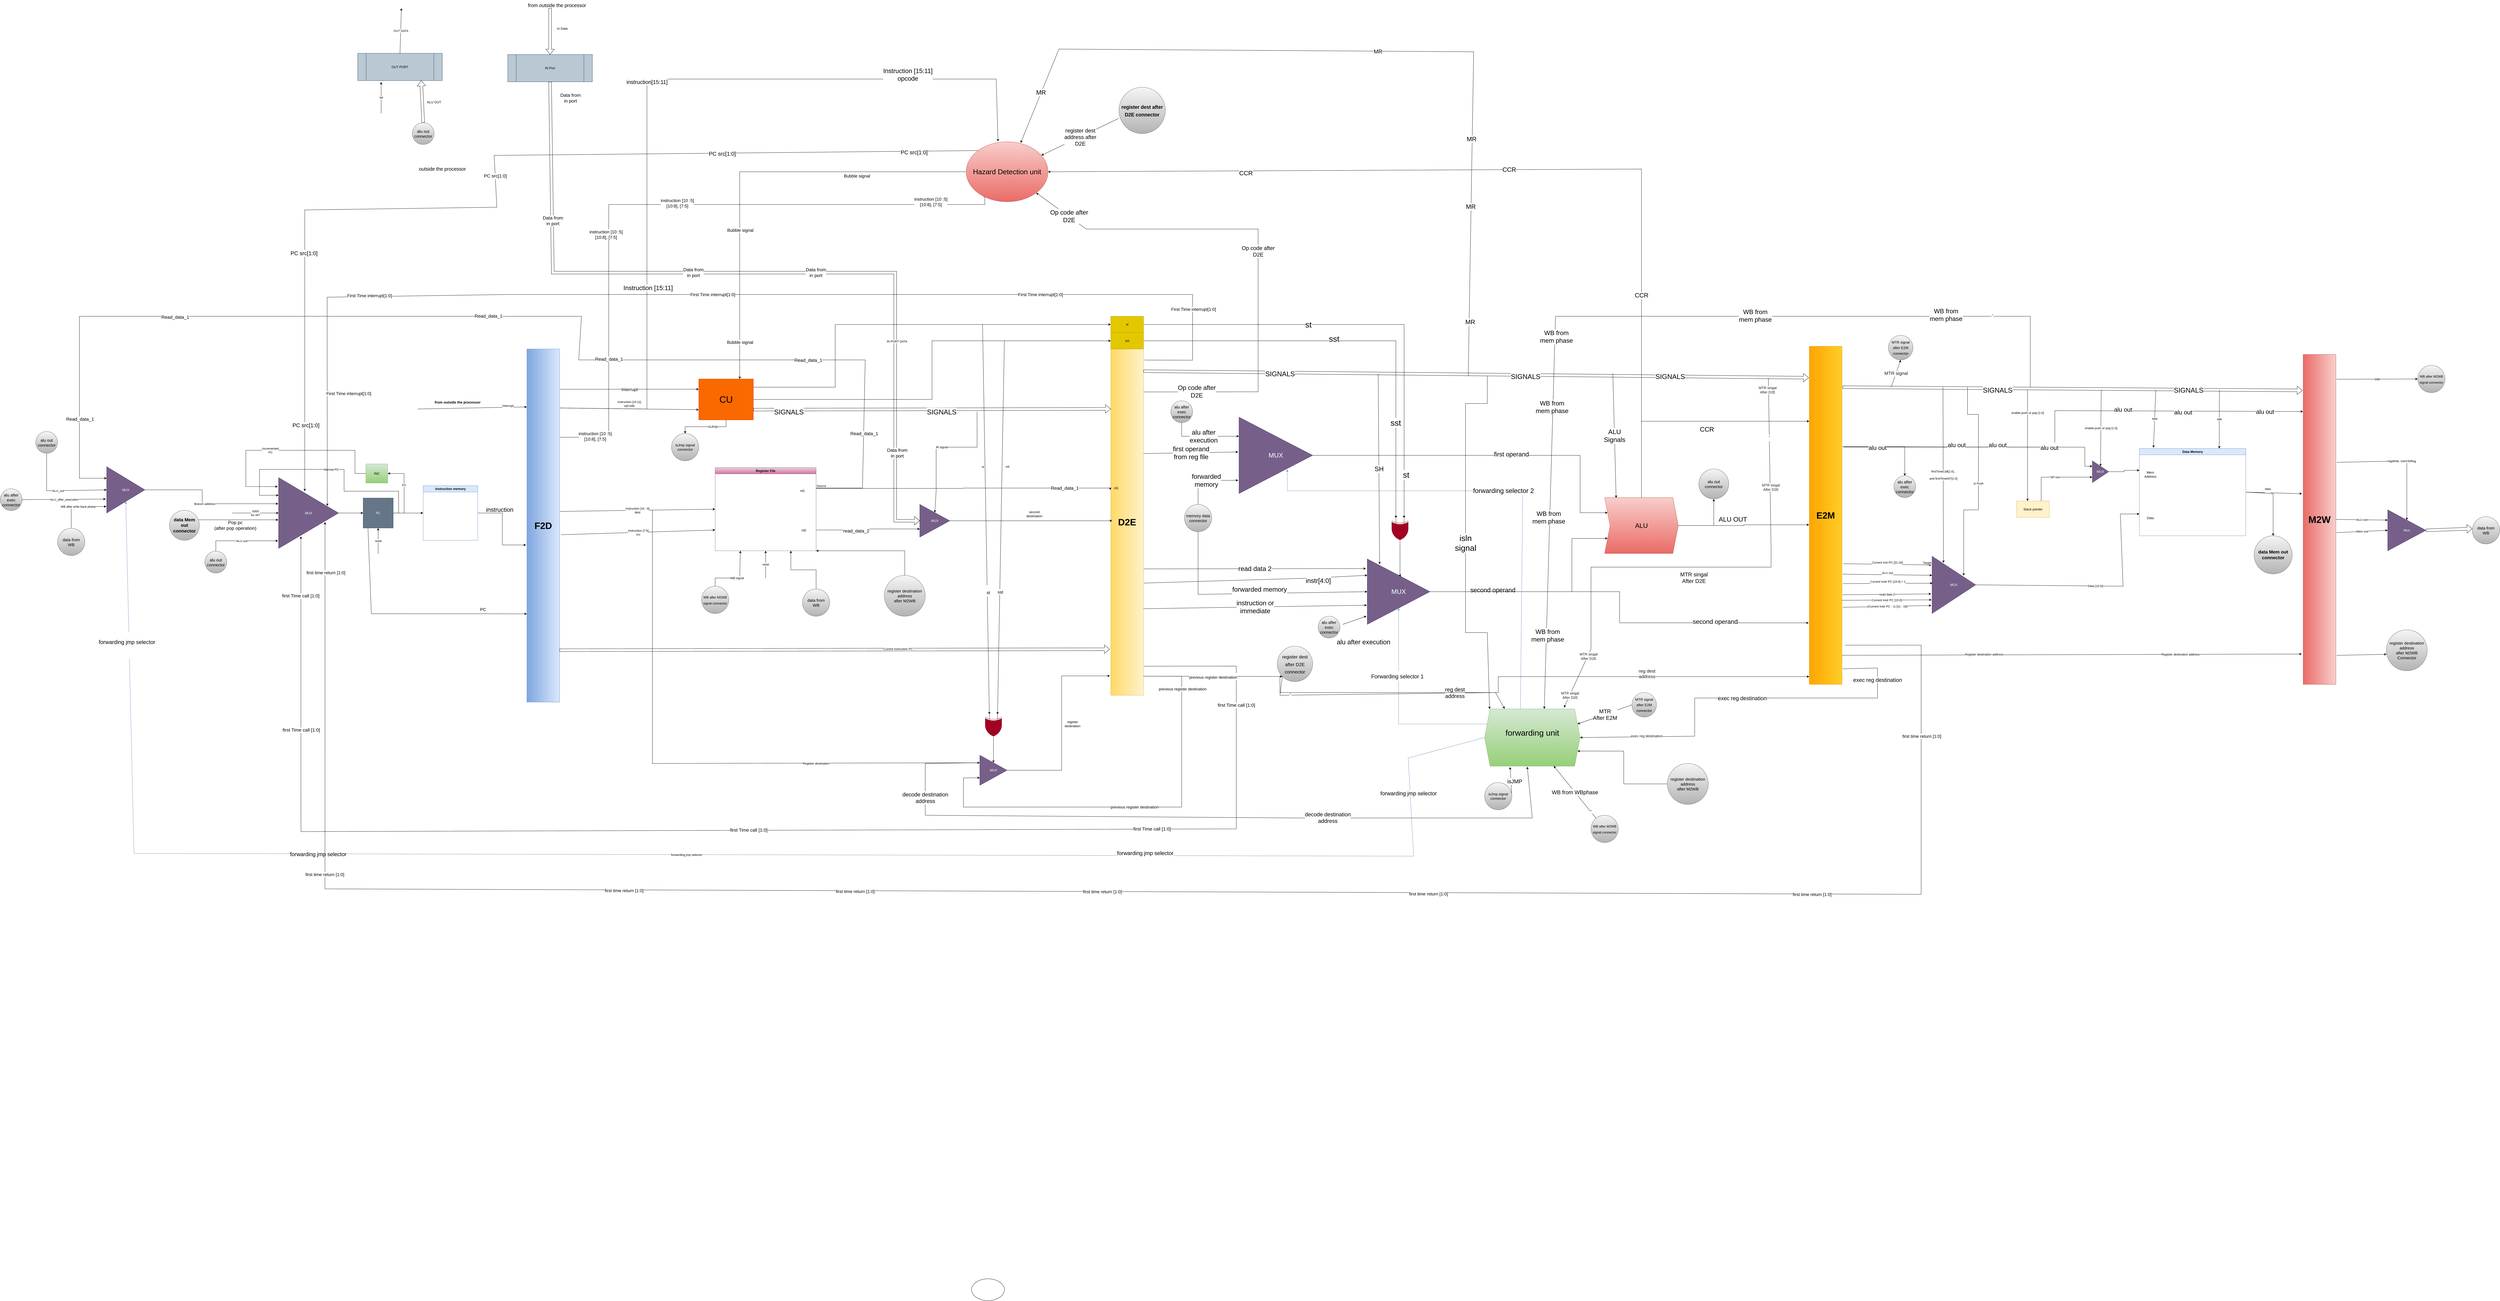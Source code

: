 <mxfile version="20.7.4" type="device"><diagram id="z78bQxQ5paGHeyhcohUL" name="Page-1"><mxGraphModel dx="16864" dy="6121" grid="1" gridSize="10" guides="1" tooltips="1" connect="1" arrows="1" fold="1" page="1" pageScale="1" pageWidth="850" pageHeight="1100" math="0" shadow="0"><root><mxCell id="0"/><mxCell id="1" parent="0"/><mxCell id="Yz4o4J8TVa5LtsKNM_gd-3" value="" style="ellipse;whiteSpace=wrap;html=1;" parent="1" vertex="1"><mxGeometry x="-3970" y="3410" width="120" height="80" as="geometry"/></mxCell><mxCell id="Yz4o4J8TVa5LtsKNM_gd-12" value="&lt;b&gt;&lt;font style=&quot;font-size: 34px;&quot;&gt;D2E&lt;/font&gt;&lt;/b&gt;" style="rounded=0;whiteSpace=wrap;html=1;direction=south;fillColor=#fff2cc;strokeColor=#d6b656;gradientColor=#ffd966;" parent="1" vertex="1"><mxGeometry x="-3460" width="120" height="1270" as="geometry"/></mxCell><mxCell id="kRgWSFRrnNgrNdAdJABj-3" style="edgeStyle=orthogonalEdgeStyle;rounded=0;orthogonalLoop=1;jettySize=auto;html=1;exitX=0.25;exitY=0;exitDx=0;exitDy=0;entryX=0.228;entryY=0.885;entryDx=0;entryDy=0;entryPerimeter=0;fontSize=16;" parent="1" source="Yz4o4J8TVa5LtsKNM_gd-13" target="Yz4o4J8TVa5LtsKNM_gd-251" edge="1"><mxGeometry relative="1" as="geometry"><Array as="points"><mxPoint x="-5300" y="324"/><mxPoint x="-5300" y="-530"/><mxPoint x="-3922" y="-530"/></Array></mxGeometry></mxCell><mxCell id="kRgWSFRrnNgrNdAdJABj-4" value="&lt;div&gt;instruction [10 :5]&lt;/div&gt;&lt;div&gt;[10:8], [7:5]&lt;br&gt;&lt;/div&gt;" style="edgeLabel;html=1;align=center;verticalAlign=middle;resizable=0;points=[];fontSize=16;" parent="kRgWSFRrnNgrNdAdJABj-3" vertex="1" connectable="0"><mxGeometry x="0.05" y="5" relative="1" as="geometry"><mxPoint as="offset"/></mxGeometry></mxCell><mxCell id="Yz4o4J8TVa5LtsKNM_gd-13" value="&lt;div style=&quot;font-size: 34px;&quot;&gt;&lt;b&gt;F2D&lt;/b&gt;&lt;/div&gt;" style="rounded=0;whiteSpace=wrap;html=1;direction=south;fillColor=#dae8fc;strokeColor=#6c8ebf;gradientColor=#7ea6e0;" parent="1" vertex="1"><mxGeometry x="-5600" width="120" height="1295" as="geometry"/></mxCell><mxCell id="UMlcPcC1ER9UUMPiqnZl-136" style="edgeStyle=orthogonalEdgeStyle;rounded=0;orthogonalLoop=1;jettySize=auto;html=1;entryX=0.5;entryY=0;entryDx=0;entryDy=0;fontSize=25;exitX=0.297;exitY=-0.042;exitDx=0;exitDy=0;exitPerimeter=0;" parent="1" source="Yz4o4J8TVa5LtsKNM_gd-14" target="UMlcPcC1ER9UUMPiqnZl-135" edge="1"><mxGeometry relative="1" as="geometry"><mxPoint x="-690" y="620" as="sourcePoint"/><Array as="points"><mxPoint x="-550" y="358"/></Array></mxGeometry></mxCell><mxCell id="Yz4o4J8TVa5LtsKNM_gd-14" value="&lt;b&gt;&lt;font style=&quot;font-size: 33px;&quot;&gt;E2M&lt;/font&gt;&lt;/b&gt;" style="rounded=0;whiteSpace=wrap;html=1;direction=south;fillColor=#ffcd28;strokeColor=#d79b00;gradientColor=#ffa500;" parent="1" vertex="1"><mxGeometry x="-900" y="-10" width="120" height="1240" as="geometry"/></mxCell><mxCell id="Yz4o4J8TVa5LtsKNM_gd-15" value="&lt;b&gt;&lt;font style=&quot;font-size: 35px;&quot;&gt;M2W&lt;/font&gt;&lt;/b&gt;" style="rounded=0;whiteSpace=wrap;html=1;direction=south;fillColor=#f8cecc;strokeColor=#b85450;gradientColor=#ea6b66;" parent="1" vertex="1"><mxGeometry x="910" y="20" width="120" height="1210" as="geometry"/></mxCell><mxCell id="Yz4o4J8TVa5LtsKNM_gd-16" value="Mux" style="triangle;whiteSpace=wrap;html=1;fillColor=#76608a;fontColor=#ffffff;strokeColor=#432D57;" parent="1" vertex="1"><mxGeometry x="1220" y="590" width="140" height="150" as="geometry"/></mxCell><mxCell id="Yz4o4J8TVa5LtsKNM_gd-20" value="" style="endArrow=classic;html=1;rounded=0;exitX=0.5;exitY=0;exitDx=0;exitDy=0;entryX=0;entryY=0.25;entryDx=0;entryDy=0;" parent="1" source="Yz4o4J8TVa5LtsKNM_gd-15" target="Yz4o4J8TVa5LtsKNM_gd-16" edge="1"><mxGeometry relative="1" as="geometry"><mxPoint x="1960" y="520" as="sourcePoint"/><mxPoint x="2120" y="520" as="targetPoint"/><Array as="points"/></mxGeometry></mxCell><mxCell id="Yz4o4J8TVa5LtsKNM_gd-21" value="ALU out" style="edgeLabel;resizable=0;html=1;align=center;verticalAlign=middle;" parent="Yz4o4J8TVa5LtsKNM_gd-20" connectable="0" vertex="1"><mxGeometry relative="1" as="geometry"/></mxCell><mxCell id="Yz4o4J8TVa5LtsKNM_gd-24" value="" style="endArrow=classic;html=1;rounded=0;exitX=0.54;exitY=-0.017;exitDx=0;exitDy=0;exitPerimeter=0;entryX=0;entryY=0.5;entryDx=0;entryDy=0;" parent="1" source="Yz4o4J8TVa5LtsKNM_gd-15" target="Yz4o4J8TVa5LtsKNM_gd-16" edge="1"><mxGeometry relative="1" as="geometry"><mxPoint x="2160" y="590" as="sourcePoint"/><mxPoint x="2320" y="590" as="targetPoint"/></mxGeometry></mxCell><mxCell id="Yz4o4J8TVa5LtsKNM_gd-25" value="Mem out" style="edgeLabel;resizable=0;html=1;align=center;verticalAlign=middle;" parent="Yz4o4J8TVa5LtsKNM_gd-24" connectable="0" vertex="1"><mxGeometry relative="1" as="geometry"/></mxCell><mxCell id="Yz4o4J8TVa5LtsKNM_gd-28" value="" style="endArrow=classic;html=1;rounded=0;exitX=0.327;exitY=-0.03;exitDx=0;exitDy=0;exitPerimeter=0;entryX=0.5;entryY=0;entryDx=0;entryDy=0;" parent="1" source="Yz4o4J8TVa5LtsKNM_gd-15" target="Yz4o4J8TVa5LtsKNM_gd-16" edge="1"><mxGeometry relative="1" as="geometry"><mxPoint x="1910" y="360" as="sourcePoint"/><mxPoint x="2550" y="360" as="targetPoint"/><Array as="points"><mxPoint x="1290" y="410"/></Array></mxGeometry></mxCell><mxCell id="Yz4o4J8TVa5LtsKNM_gd-29" value="regWrite, memToReg" style="edgeLabel;resizable=0;html=1;align=center;verticalAlign=middle;" parent="Yz4o4J8TVa5LtsKNM_gd-28" connectable="0" vertex="1"><mxGeometry relative="1" as="geometry"/></mxCell><mxCell id="Yz4o4J8TVa5LtsKNM_gd-31" value="" style="endArrow=classic;html=1;rounded=0;exitX=0.075;exitY=-0.017;exitDx=0;exitDy=0;exitPerimeter=0;entryX=0;entryY=0.5;entryDx=0;entryDy=0;" parent="1" source="Yz4o4J8TVa5LtsKNM_gd-15" target="UMlcPcC1ER9UUMPiqnZl-157" edge="1"><mxGeometry relative="1" as="geometry"><mxPoint x="1820" y="80" as="sourcePoint"/><mxPoint x="1470" y="111" as="targetPoint"/></mxGeometry></mxCell><mxCell id="Yz4o4J8TVa5LtsKNM_gd-32" value="WB" style="edgeLabel;resizable=0;html=1;align=center;verticalAlign=middle;" parent="Yz4o4J8TVa5LtsKNM_gd-31" connectable="0" vertex="1"><mxGeometry relative="1" as="geometry"/></mxCell><mxCell id="Yz4o4J8TVa5LtsKNM_gd-35" value="Data Memory" style="swimlane;whiteSpace=wrap;html=1;fillColor=#dae8fc;strokeColor=#6c8ebf;" parent="1" vertex="1"><mxGeometry x="310" y="365" width="390" height="320" as="geometry"/></mxCell><mxCell id="Yz4o4J8TVa5LtsKNM_gd-42" value="&lt;div&gt;Mem &lt;br&gt;&lt;/div&gt;&lt;div&gt;Address&lt;br&gt;&lt;/div&gt;" style="text;html=1;strokeColor=none;fillColor=none;align=center;verticalAlign=middle;whiteSpace=wrap;rounded=0;" parent="Yz4o4J8TVa5LtsKNM_gd-35" vertex="1"><mxGeometry x="10" y="80" width="60" height="30" as="geometry"/></mxCell><mxCell id="Yz4o4J8TVa5LtsKNM_gd-43" value="Data" style="text;html=1;strokeColor=none;fillColor=none;align=center;verticalAlign=middle;whiteSpace=wrap;rounded=0;" parent="Yz4o4J8TVa5LtsKNM_gd-35" vertex="1"><mxGeometry x="10" y="240" width="60" height="30" as="geometry"/></mxCell><mxCell id="Yz4o4J8TVa5LtsKNM_gd-38" value="" style="endArrow=classic;html=1;rounded=0;exitX=1;exitY=0.5;exitDx=0;exitDy=0;entryX=0.422;entryY=1.035;entryDx=0;entryDy=0;entryPerimeter=0;" parent="1" source="Yz4o4J8TVa5LtsKNM_gd-35" target="Yz4o4J8TVa5LtsKNM_gd-15" edge="1"><mxGeometry relative="1" as="geometry"><mxPoint x="1380" y="510" as="sourcePoint"/><mxPoint x="1540" y="510" as="targetPoint"/></mxGeometry></mxCell><mxCell id="Yz4o4J8TVa5LtsKNM_gd-39" value="&lt;div&gt;data&lt;/div&gt;&lt;div&gt;&lt;br&gt;&lt;/div&gt;" style="edgeLabel;resizable=0;html=1;align=center;verticalAlign=middle;" parent="Yz4o4J8TVa5LtsKNM_gd-38" connectable="0" vertex="1"><mxGeometry relative="1" as="geometry"><mxPoint x="-23" y="-8" as="offset"/></mxGeometry></mxCell><mxCell id="Yz4o4J8TVa5LtsKNM_gd-51" style="edgeStyle=orthogonalEdgeStyle;rounded=0;orthogonalLoop=1;jettySize=auto;html=1;entryX=0;entryY=0.25;entryDx=0;entryDy=0;" parent="1" source="Yz4o4J8TVa5LtsKNM_gd-44" target="Yz4o4J8TVa5LtsKNM_gd-35" edge="1"><mxGeometry relative="1" as="geometry"/></mxCell><mxCell id="Yz4o4J8TVa5LtsKNM_gd-44" value="MUX" style="triangle;whiteSpace=wrap;html=1;fillColor=#76608a;fontColor=#ffffff;strokeColor=#432D57;" parent="1" vertex="1"><mxGeometry x="137.46" y="410" width="60" height="80" as="geometry"/></mxCell><mxCell id="Yz4o4J8TVa5LtsKNM_gd-52" value="" style="endArrow=classic;html=1;rounded=0;entryX=0;entryY=0.25;entryDx=0;entryDy=0;exitX=0.298;exitY=-0.042;exitDx=0;exitDy=0;exitPerimeter=0;" parent="1" source="Yz4o4J8TVa5LtsKNM_gd-14" target="Yz4o4J8TVa5LtsKNM_gd-44" edge="1"><mxGeometry relative="1" as="geometry"><mxPoint x="570" y="420" as="sourcePoint"/><mxPoint x="730" y="420" as="targetPoint"/><Array as="points"><mxPoint x="110" y="360"/><mxPoint x="110" y="430"/></Array></mxGeometry></mxCell><mxCell id="Yz4o4J8TVa5LtsKNM_gd-56" value="" style="endArrow=classic;html=1;rounded=0;entryX=0;entryY=0.75;entryDx=0;entryDy=0;exitX=0.75;exitY=0;exitDx=0;exitDy=0;" parent="1" source="Yz4o4J8TVa5LtsKNM_gd-63" target="Yz4o4J8TVa5LtsKNM_gd-44" edge="1"><mxGeometry relative="1" as="geometry"><mxPoint x="580" y="460" as="sourcePoint"/><mxPoint x="710" y="470" as="targetPoint"/><Array as="points"><mxPoint x="-50" y="470"/><mxPoint x="100" y="470"/></Array></mxGeometry></mxCell><mxCell id="Yz4o4J8TVa5LtsKNM_gd-57" value="SP out" style="edgeLabel;resizable=0;html=1;align=center;verticalAlign=middle;" parent="Yz4o4J8TVa5LtsKNM_gd-56" connectable="0" vertex="1"><mxGeometry relative="1" as="geometry"/></mxCell><mxCell id="Yz4o4J8TVa5LtsKNM_gd-60" value="" style="endArrow=classic;html=1;rounded=0;entryX=0.5;entryY=0;entryDx=0;entryDy=0;" parent="1" target="Yz4o4J8TVa5LtsKNM_gd-44" edge="1"><mxGeometry relative="1" as="geometry"><mxPoint x="170" y="150" as="sourcePoint"/><mxPoint x="810" y="290" as="targetPoint"/></mxGeometry></mxCell><mxCell id="Yz4o4J8TVa5LtsKNM_gd-61" value="enable push or pop [1:0]" style="edgeLabel;resizable=0;html=1;align=center;verticalAlign=middle;" parent="Yz4o4J8TVa5LtsKNM_gd-60" connectable="0" vertex="1"><mxGeometry relative="1" as="geometry"/></mxCell><mxCell id="Yz4o4J8TVa5LtsKNM_gd-63" value="Stack pointer" style="rounded=0;whiteSpace=wrap;html=1;fillColor=#fff2cc;strokeColor=#d6b656;" parent="1" vertex="1"><mxGeometry x="-140" y="557.5" width="120" height="60" as="geometry"/></mxCell><mxCell id="Yz4o4J8TVa5LtsKNM_gd-64" value="" style="endArrow=classic;html=1;rounded=0;exitX=1;exitY=0.5;exitDx=0;exitDy=0;entryX=0;entryY=0.75;entryDx=0;entryDy=0;" parent="1" source="Yz4o4J8TVa5LtsKNM_gd-68" target="Yz4o4J8TVa5LtsKNM_gd-35" edge="1"><mxGeometry relative="1" as="geometry"><mxPoint x="740" y="620" as="sourcePoint"/><mxPoint x="380" y="550" as="targetPoint"/><Array as="points"><mxPoint x="250" y="870"/><mxPoint x="240" y="605"/></Array></mxGeometry></mxCell><mxCell id="Yz4o4J8TVa5LtsKNM_gd-65" value="Data [15:0]" style="edgeLabel;resizable=0;html=1;align=center;verticalAlign=middle;" parent="Yz4o4J8TVa5LtsKNM_gd-64" connectable="0" vertex="1"><mxGeometry relative="1" as="geometry"/></mxCell><mxCell id="Yz4o4J8TVa5LtsKNM_gd-68" value="MUX" style="triangle;whiteSpace=wrap;html=1;fillColor=#76608a;strokeColor=#432D57;fontColor=#ffffff;" parent="1" vertex="1"><mxGeometry x="-450" y="760" width="160" height="210" as="geometry"/></mxCell><mxCell id="Yz4o4J8TVa5LtsKNM_gd-69" value="" style="endArrow=classic;html=1;rounded=0;entryX=-0.016;entryY=0.153;entryDx=0;entryDy=0;entryPerimeter=0;exitX=0.643;exitY=-0.037;exitDx=0;exitDy=0;exitPerimeter=0;" parent="1" source="Yz4o4J8TVa5LtsKNM_gd-14" target="Yz4o4J8TVa5LtsKNM_gd-68" edge="1"><mxGeometry relative="1" as="geometry"><mxPoint x="-700" y="720" as="sourcePoint"/><mxPoint x="-540" y="720" as="targetPoint"/></mxGeometry></mxCell><mxCell id="Yz4o4J8TVa5LtsKNM_gd-70" value="&lt;div&gt;Current Inst PC [31:16]&lt;/div&gt;&lt;div&gt;&lt;br&gt;&lt;/div&gt;" style="edgeLabel;resizable=0;html=1;align=center;verticalAlign=middle;" parent="Yz4o4J8TVa5LtsKNM_gd-69" connectable="0" vertex="1"><mxGeometry relative="1" as="geometry"/></mxCell><mxCell id="Yz4o4J8TVa5LtsKNM_gd-72" value="Target" style="edgeLabel;resizable=0;html=1;align=right;verticalAlign=bottom;" parent="Yz4o4J8TVa5LtsKNM_gd-69" connectable="0" vertex="1"><mxGeometry x="1" relative="1" as="geometry"/></mxCell><mxCell id="Yz4o4J8TVa5LtsKNM_gd-73" value="" style="endArrow=classic;html=1;rounded=0;exitX=0.674;exitY=-0.022;exitDx=0;exitDy=0;exitPerimeter=0;entryX=0;entryY=0.333;entryDx=0;entryDy=0;entryPerimeter=0;" parent="1" source="Yz4o4J8TVa5LtsKNM_gd-14" target="Yz4o4J8TVa5LtsKNM_gd-68" edge="1"><mxGeometry relative="1" as="geometry"><mxPoint x="-760" y="750" as="sourcePoint"/><mxPoint x="-660" y="750" as="targetPoint"/></mxGeometry></mxCell><mxCell id="Yz4o4J8TVa5LtsKNM_gd-74" value="&lt;div&gt;ALU out&lt;/div&gt;&lt;div&gt;&lt;br&gt;&lt;/div&gt;" style="edgeLabel;resizable=0;html=1;align=center;verticalAlign=middle;" parent="Yz4o4J8TVa5LtsKNM_gd-73" connectable="0" vertex="1"><mxGeometry relative="1" as="geometry"/></mxCell><mxCell id="Yz4o4J8TVa5LtsKNM_gd-75" value="" style="endArrow=classic;html=1;rounded=0;exitX=0.702;exitY=-0.029;exitDx=0;exitDy=0;exitPerimeter=0;entryX=0.011;entryY=0.471;entryDx=0;entryDy=0;entryPerimeter=0;" parent="1" source="Yz4o4J8TVa5LtsKNM_gd-14" target="Yz4o4J8TVa5LtsKNM_gd-68" edge="1"><mxGeometry relative="1" as="geometry"><mxPoint x="-760" y="780" as="sourcePoint"/><mxPoint x="-520" y="762" as="targetPoint"/></mxGeometry></mxCell><mxCell id="Yz4o4J8TVa5LtsKNM_gd-76" value="&lt;div&gt;Current Instr PC [15:0] + 1&lt;/div&gt;&lt;div&gt;&lt;br&gt;&lt;/div&gt;" style="edgeLabel;resizable=0;html=1;align=center;verticalAlign=middle;" parent="Yz4o4J8TVa5LtsKNM_gd-75" connectable="0" vertex="1"><mxGeometry relative="1" as="geometry"/></mxCell><mxCell id="Yz4o4J8TVa5LtsKNM_gd-77" value="" style="endArrow=classic;html=1;rounded=0;exitX=0.735;exitY=-0.022;exitDx=0;exitDy=0;exitPerimeter=0;entryX=-0.021;entryY=0.658;entryDx=0;entryDy=0;entryPerimeter=0;" parent="1" source="Yz4o4J8TVa5LtsKNM_gd-14" target="Yz4o4J8TVa5LtsKNM_gd-68" edge="1"><mxGeometry relative="1" as="geometry"><mxPoint x="-750" y="810" as="sourcePoint"/><mxPoint x="-520" y="810" as="targetPoint"/></mxGeometry></mxCell><mxCell id="Yz4o4J8TVa5LtsKNM_gd-78" value="read data 2" style="edgeLabel;resizable=0;html=1;align=center;verticalAlign=middle;" parent="Yz4o4J8TVa5LtsKNM_gd-77" connectable="0" vertex="1"><mxGeometry relative="1" as="geometry"/></mxCell><mxCell id="Yz4o4J8TVa5LtsKNM_gd-80" value="" style="endArrow=classic;html=1;rounded=0;entryX=-0.016;entryY=0.861;entryDx=0;entryDy=0;entryPerimeter=0;exitX=0.772;exitY=-0.029;exitDx=0;exitDy=0;exitPerimeter=0;" parent="1" source="Yz4o4J8TVa5LtsKNM_gd-14" target="Yz4o4J8TVa5LtsKNM_gd-68" edge="1"><mxGeometry relative="1" as="geometry"><mxPoint x="-730" y="850" as="sourcePoint"/><mxPoint x="-630" y="850" as="targetPoint"/></mxGeometry></mxCell><mxCell id="Yz4o4J8TVa5LtsKNM_gd-81" value="(Current Instr PC - 1) [31 : 16]" style="edgeLabel;resizable=0;html=1;align=center;verticalAlign=middle;" parent="Yz4o4J8TVa5LtsKNM_gd-80" connectable="0" vertex="1"><mxGeometry relative="1" as="geometry"/></mxCell><mxCell id="Yz4o4J8TVa5LtsKNM_gd-82" value="" style="endArrow=classic;html=1;rounded=0;entryX=0.724;entryY=0.339;entryDx=0;entryDy=0;entryPerimeter=0;" parent="1" target="Yz4o4J8TVa5LtsKNM_gd-68" edge="1"><mxGeometry x="-1" y="130" relative="1" as="geometry"><mxPoint x="-320" y="140" as="sourcePoint"/><mxPoint x="-327" y="650" as="targetPoint"/><mxPoint x="-21" y="-39" as="offset"/><Array as="points"><mxPoint x="-320" y="240"/><mxPoint x="-280" y="240"/><mxPoint x="-280" y="590"/><mxPoint x="-334" y="590"/></Array></mxGeometry></mxCell><mxCell id="Yz4o4J8TVa5LtsKNM_gd-83" value="is Push" style="edgeLabel;resizable=0;html=1;align=center;verticalAlign=middle;" parent="Yz4o4J8TVa5LtsKNM_gd-82" connectable="0" vertex="1"><mxGeometry relative="1" as="geometry"/></mxCell><mxCell id="Yz4o4J8TVa5LtsKNM_gd-85" value="" style="endArrow=classic;html=1;rounded=0;entryX=0.261;entryY=0.115;entryDx=0;entryDy=0;entryPerimeter=0;" parent="1" target="Yz4o4J8TVa5LtsKNM_gd-68" edge="1"><mxGeometry relative="1" as="geometry"><mxPoint x="-410" y="140" as="sourcePoint"/><mxPoint x="-330" y="725.6" as="targetPoint"/></mxGeometry></mxCell><mxCell id="Yz4o4J8TVa5LtsKNM_gd-86" value="&lt;div&gt;firstTimeCall[1:0] ,&lt;/div&gt;&lt;div&gt;&lt;br&gt;&lt;/div&gt;and firstTimeINT[1:0]" style="edgeLabel;resizable=0;html=1;align=center;verticalAlign=middle;" parent="Yz4o4J8TVa5LtsKNM_gd-85" connectable="0" vertex="1"><mxGeometry relative="1" as="geometry"/></mxCell><mxCell id="Yz4o4J8TVa5LtsKNM_gd-88" value="" style="shape=flexArrow;endArrow=classic;html=1;rounded=0;exitX=0.121;exitY=-0.02;exitDx=0;exitDy=0;exitPerimeter=0;entryX=0.109;entryY=1.02;entryDx=0;entryDy=0;entryPerimeter=0;" parent="1" source="Yz4o4J8TVa5LtsKNM_gd-14" target="Yz4o4J8TVa5LtsKNM_gd-15" edge="1"><mxGeometry width="50" height="50" relative="1" as="geometry"><mxPoint x="-470" y="170" as="sourcePoint"/><mxPoint x="1010" y="120" as="targetPoint"/></mxGeometry></mxCell><mxCell id="Yz4o4J8TVa5LtsKNM_gd-89" value="Signals" style="edgeLabel;html=1;align=center;verticalAlign=middle;resizable=0;points=[];" parent="Yz4o4J8TVa5LtsKNM_gd-88" vertex="1" connectable="0"><mxGeometry x="-0.372" y="-3" relative="1" as="geometry"><mxPoint as="offset"/></mxGeometry></mxCell><mxCell id="Yz4o4J8TVa5LtsKNM_gd-90" value="Signals" style="edgeLabel;html=1;align=center;verticalAlign=middle;resizable=0;points=[];" parent="Yz4o4J8TVa5LtsKNM_gd-88" vertex="1" connectable="0"><mxGeometry x="0.475" y="-4" relative="1" as="geometry"><mxPoint x="2" as="offset"/></mxGeometry></mxCell><mxCell id="Yz4o4J8TVa5LtsKNM_gd-92" value="" style="endArrow=classic;html=1;rounded=0;exitX=0.914;exitY=-0.003;exitDx=0;exitDy=0;exitPerimeter=0;entryX=0.908;entryY=1.042;entryDx=0;entryDy=0;entryPerimeter=0;" parent="1" source="Yz4o4J8TVa5LtsKNM_gd-14" target="Yz4o4J8TVa5LtsKNM_gd-15" edge="1"><mxGeometry relative="1" as="geometry"><mxPoint x="-480" y="1000" as="sourcePoint"/><mxPoint x="1230" y="1000" as="targetPoint"/></mxGeometry></mxCell><mxCell id="Yz4o4J8TVa5LtsKNM_gd-93" value="Register destination address" style="edgeLabel;resizable=0;html=1;align=center;verticalAlign=middle;" parent="Yz4o4J8TVa5LtsKNM_gd-92" connectable="0" vertex="1"><mxGeometry relative="1" as="geometry"><mxPoint x="-323" y="-1" as="offset"/></mxGeometry></mxCell><mxCell id="Yz4o4J8TVa5LtsKNM_gd-96" value="" style="endArrow=classic;html=1;rounded=0;entryX=0.132;entryY=-0.009;entryDx=0;entryDy=0;entryPerimeter=0;" parent="1" target="Yz4o4J8TVa5LtsKNM_gd-35" edge="1"><mxGeometry relative="1" as="geometry"><mxPoint x="370" y="150" as="sourcePoint"/><mxPoint x="1170" y="210" as="targetPoint"/></mxGeometry></mxCell><mxCell id="Yz4o4J8TVa5LtsKNM_gd-97" value="MW" style="edgeLabel;resizable=0;html=1;align=center;verticalAlign=middle;" parent="Yz4o4J8TVa5LtsKNM_gd-96" connectable="0" vertex="1"><mxGeometry relative="1" as="geometry"/></mxCell><mxCell id="Yz4o4J8TVa5LtsKNM_gd-103" value="" style="endArrow=classic;html=1;rounded=0;entryX=0.75;entryY=0;entryDx=0;entryDy=0;" parent="1" target="Yz4o4J8TVa5LtsKNM_gd-35" edge="1"><mxGeometry relative="1" as="geometry"><mxPoint x="603" y="150" as="sourcePoint"/><mxPoint x="1220.48" y="347.12" as="targetPoint"/></mxGeometry></mxCell><mxCell id="Yz4o4J8TVa5LtsKNM_gd-104" value="MR" style="edgeLabel;resizable=0;html=1;align=center;verticalAlign=middle;" parent="Yz4o4J8TVa5LtsKNM_gd-103" connectable="0" vertex="1"><mxGeometry relative="1" as="geometry"/></mxCell><mxCell id="Yz4o4J8TVa5LtsKNM_gd-109" value="MUX" style="triangle;whiteSpace=wrap;html=1;fillColor=#76608a;fontColor=#ffffff;strokeColor=#432D57;" parent="1" vertex="1"><mxGeometry x="-7140" y="431.56" width="140" height="170" as="geometry"/></mxCell><mxCell id="Yz4o4J8TVa5LtsKNM_gd-110" value="" style="endArrow=classic;html=1;rounded=0;entryX=0.333;entryY=0;entryDx=0;entryDy=0;entryPerimeter=0;" parent="1" target="Yz4o4J8TVa5LtsKNM_gd-63" edge="1"><mxGeometry relative="1" as="geometry"><mxPoint x="-100" y="150" as="sourcePoint"/><mxPoint x="520" y="420" as="targetPoint"/></mxGeometry></mxCell><mxCell id="Yz4o4J8TVa5LtsKNM_gd-111" value="enable push or pop [1:0]" style="edgeLabel;resizable=0;html=1;align=center;verticalAlign=middle;" parent="Yz4o4J8TVa5LtsKNM_gd-110" connectable="0" vertex="1"><mxGeometry relative="1" as="geometry"><mxPoint y="-120" as="offset"/></mxGeometry></mxCell><mxCell id="Yz4o4J8TVa5LtsKNM_gd-112" value="" style="endArrow=classic;html=1;rounded=0;entryX=0;entryY=0.25;entryDx=0;entryDy=0;exitX=1;exitY=0.25;exitDx=0;exitDy=0;" parent="1" source="Yz4o4J8TVa5LtsKNM_gd-224" target="Yz4o4J8TVa5LtsKNM_gd-109" edge="1"><mxGeometry relative="1" as="geometry"><mxPoint x="-7550" y="480" as="sourcePoint"/><mxPoint x="-7370" y="480" as="targetPoint"/><Array as="points"><mxPoint x="-4370" y="510"/><mxPoint x="-4360" y="40"/><mxPoint x="-5410" y="40"/><mxPoint x="-5400" y="-120"/><mxPoint x="-7240" y="-120"/><mxPoint x="-7240" y="474"/></Array></mxGeometry></mxCell><mxCell id="Yz4o4J8TVa5LtsKNM_gd-113" value="&lt;font style=&quot;font-size: 17px;&quot;&gt;Read_data_1&lt;/font&gt;" style="edgeLabel;resizable=0;html=1;align=center;verticalAlign=middle;" parent="Yz4o4J8TVa5LtsKNM_gd-112" connectable="0" vertex="1"><mxGeometry relative="1" as="geometry"/></mxCell><mxCell id="Yz4o4J8TVa5LtsKNM_gd-114" value="Source" style="edgeLabel;resizable=0;html=1;align=left;verticalAlign=bottom;" parent="Yz4o4J8TVa5LtsKNM_gd-112" connectable="0" vertex="1"><mxGeometry x="-1" relative="1" as="geometry"/></mxCell><mxCell id="UMlcPcC1ER9UUMPiqnZl-144" value="&lt;font style=&quot;font-size: 17px;&quot;&gt;Read_data_1&lt;/font&gt;" style="edgeLabel;html=1;align=center;verticalAlign=middle;resizable=0;points=[];fontSize=17;" parent="Yz4o4J8TVa5LtsKNM_gd-112" vertex="1" connectable="0"><mxGeometry x="0.524" y="4" relative="1" as="geometry"><mxPoint x="1" as="offset"/></mxGeometry></mxCell><mxCell id="UMlcPcC1ER9UUMPiqnZl-145" value="&lt;font style=&quot;font-size: 17px;&quot;&gt;Read_data_1&lt;/font&gt;" style="edgeLabel;html=1;align=center;verticalAlign=middle;resizable=0;points=[];fontSize=17;" parent="Yz4o4J8TVa5LtsKNM_gd-112" vertex="1" connectable="0"><mxGeometry x="0.856" y="2" relative="1" as="geometry"><mxPoint as="offset"/></mxGeometry></mxCell><mxCell id="UMlcPcC1ER9UUMPiqnZl-146" value="&lt;font style=&quot;font-size: 17px;&quot;&gt;Read_data_1&lt;/font&gt;" style="edgeLabel;html=1;align=center;verticalAlign=middle;resizable=0;points=[];fontSize=17;" parent="Yz4o4J8TVa5LtsKNM_gd-112" vertex="1" connectable="0"><mxGeometry x="-0.28" y="-2" relative="1" as="geometry"><mxPoint x="-1" as="offset"/></mxGeometry></mxCell><mxCell id="UMlcPcC1ER9UUMPiqnZl-147" value="&lt;font style=&quot;font-size: 17px;&quot;&gt;Read_data_1&lt;/font&gt;" style="edgeLabel;html=1;align=center;verticalAlign=middle;resizable=0;points=[];fontSize=17;" parent="Yz4o4J8TVa5LtsKNM_gd-112" vertex="1" connectable="0"><mxGeometry x="-0.613" y="2" relative="1" as="geometry"><mxPoint x="-1" as="offset"/></mxGeometry></mxCell><mxCell id="UMlcPcC1ER9UUMPiqnZl-148" value="&lt;font style=&quot;font-size: 17px;&quot;&gt;Read_data_1&lt;/font&gt;" style="edgeLabel;html=1;align=center;verticalAlign=middle;resizable=0;points=[];fontSize=17;" parent="Yz4o4J8TVa5LtsKNM_gd-112" vertex="1" connectable="0"><mxGeometry x="-0.832" y="-2" relative="1" as="geometry"><mxPoint y="-1" as="offset"/></mxGeometry></mxCell><mxCell id="Yz4o4J8TVa5LtsKNM_gd-116" value="" style="endArrow=classic;html=1;rounded=0;entryX=0;entryY=0.5;entryDx=0;entryDy=0;exitX=0.5;exitY=1;exitDx=0;exitDy=0;" parent="1" source="UMlcPcC1ER9UUMPiqnZl-151" target="Yz4o4J8TVa5LtsKNM_gd-109" edge="1"><mxGeometry relative="1" as="geometry"><mxPoint x="-7410" y="516.56" as="sourcePoint"/><mxPoint x="-7160" y="512.81" as="targetPoint"/><Array as="points"><mxPoint x="-7360" y="520"/></Array></mxGeometry></mxCell><mxCell id="Yz4o4J8TVa5LtsKNM_gd-117" value="ALU_out" style="edgeLabel;resizable=0;html=1;align=center;verticalAlign=middle;" parent="Yz4o4J8TVa5LtsKNM_gd-116" connectable="0" vertex="1"><mxGeometry relative="1" as="geometry"/></mxCell><mxCell id="Yz4o4J8TVa5LtsKNM_gd-120" value="" style="endArrow=classic;html=1;rounded=0;entryX=-0.024;entryY=0.699;entryDx=0;entryDy=0;entryPerimeter=0;exitX=1;exitY=0.5;exitDx=0;exitDy=0;" parent="1" source="UMlcPcC1ER9UUMPiqnZl-142" target="Yz4o4J8TVa5LtsKNM_gd-109" edge="1"><mxGeometry relative="1" as="geometry"><mxPoint x="-7420" y="551.56" as="sourcePoint"/><mxPoint x="-7150" y="551.56" as="targetPoint"/></mxGeometry></mxCell><mxCell id="Yz4o4J8TVa5LtsKNM_gd-121" value="ALU_after_execution" style="edgeLabel;resizable=0;html=1;align=center;verticalAlign=middle;" parent="Yz4o4J8TVa5LtsKNM_gd-120" connectable="0" vertex="1"><mxGeometry relative="1" as="geometry"/></mxCell><mxCell id="Yz4o4J8TVa5LtsKNM_gd-124" value="" style="endArrow=classic;html=1;rounded=0;entryX=-0.009;entryY=0.86;entryDx=0;entryDy=0;entryPerimeter=0;exitX=0.5;exitY=0;exitDx=0;exitDy=0;" parent="1" source="UMlcPcC1ER9UUMPiqnZl-155" target="Yz4o4J8TVa5LtsKNM_gd-109" edge="1"><mxGeometry relative="1" as="geometry"><mxPoint x="-7360" y="611.56" as="sourcePoint"/><mxPoint x="-7153.36" y="581.56" as="targetPoint"/><Array as="points"><mxPoint x="-7270" y="578"/></Array></mxGeometry></mxCell><mxCell id="Yz4o4J8TVa5LtsKNM_gd-125" value="WB after write back phase" style="edgeLabel;resizable=0;html=1;align=center;verticalAlign=middle;" parent="Yz4o4J8TVa5LtsKNM_gd-124" connectable="0" vertex="1"><mxGeometry relative="1" as="geometry"/></mxCell><mxCell id="Yz4o4J8TVa5LtsKNM_gd-128" value="" style="endArrow=classic;html=1;rounded=0;entryX=0.5;entryY=1;entryDx=0;entryDy=0;exitX=0;exitY=0.5;exitDx=0;exitDy=0;fillColor=#dae8fc;gradientColor=#7ea6e0;strokeColor=#6c8ebf;" parent="1" source="UMlcPcC1ER9UUMPiqnZl-7" target="Yz4o4J8TVa5LtsKNM_gd-109" edge="1"><mxGeometry relative="1" as="geometry"><mxPoint x="-7200" y="780" as="sourcePoint"/><mxPoint x="-7140" y="700" as="targetPoint"/><Array as="points"><mxPoint x="-2370" y="1500"/><mxPoint x="-2350" y="1860"/><mxPoint x="-7040" y="1850"/></Array></mxGeometry></mxCell><mxCell id="Yz4o4J8TVa5LtsKNM_gd-129" value="forwarding jmp selector" style="edgeLabel;resizable=0;html=1;align=center;verticalAlign=middle;" parent="Yz4o4J8TVa5LtsKNM_gd-128" connectable="0" vertex="1"><mxGeometry relative="1" as="geometry"/></mxCell><mxCell id="Yz4o4J8TVa5LtsKNM_gd-130" value="Source" style="edgeLabel;resizable=0;html=1;align=left;verticalAlign=bottom;" parent="Yz4o4J8TVa5LtsKNM_gd-128" connectable="0" vertex="1"><mxGeometry x="-1" relative="1" as="geometry"/></mxCell><mxCell id="UMlcPcC1ER9UUMPiqnZl-10" value="&#10;forwarding jmp selector&#10;&#10;" style="edgeLabel;html=1;align=center;verticalAlign=middle;resizable=0;points=[];fontSize=20;" parent="Yz4o4J8TVa5LtsKNM_gd-128" vertex="1" connectable="0"><mxGeometry x="0.946" relative="1" as="geometry"><mxPoint y="348" as="offset"/></mxGeometry></mxCell><mxCell id="UMlcPcC1ER9UUMPiqnZl-11" value="&#10;forwarding jmp selector&#10;&#10;" style="edgeLabel;html=1;align=center;verticalAlign=middle;resizable=0;points=[];fontSize=20;" parent="Yz4o4J8TVa5LtsKNM_gd-128" vertex="1" connectable="0"><mxGeometry x="-0.507" y="2" relative="1" as="geometry"><mxPoint as="offset"/></mxGeometry></mxCell><mxCell id="UMlcPcC1ER9UUMPiqnZl-12" value="forwarding jmp selector" style="edgeLabel;html=1;align=center;verticalAlign=middle;resizable=0;points=[];fontSize=20;" parent="Yz4o4J8TVa5LtsKNM_gd-128" vertex="1" connectable="0"><mxGeometry x="-0.874" y="-6" relative="1" as="geometry"><mxPoint as="offset"/></mxGeometry></mxCell><mxCell id="UMlcPcC1ER9UUMPiqnZl-13" value="forwarding jmp selector" style="edgeLabel;html=1;align=center;verticalAlign=middle;resizable=0;points=[];fontSize=20;" parent="Yz4o4J8TVa5LtsKNM_gd-128" vertex="1" connectable="0"><mxGeometry x="0.407" relative="1" as="geometry"><mxPoint as="offset"/></mxGeometry></mxCell><mxCell id="Yz4o4J8TVa5LtsKNM_gd-132" value="" style="endArrow=classic;html=1;rounded=0;exitX=1;exitY=0.5;exitDx=0;exitDy=0;entryX=-0.005;entryY=0.369;entryDx=0;entryDy=0;entryPerimeter=0;" parent="1" source="Yz4o4J8TVa5LtsKNM_gd-109" target="Yz4o4J8TVa5LtsKNM_gd-135" edge="1"><mxGeometry relative="1" as="geometry"><mxPoint x="-6950" y="511.56" as="sourcePoint"/><mxPoint x="-6670" y="516.56" as="targetPoint"/><Array as="points"><mxPoint x="-6790" y="516.56"/><mxPoint x="-6790" y="567.56"/></Array></mxGeometry></mxCell><mxCell id="Yz4o4J8TVa5LtsKNM_gd-133" value="Branch address" style="edgeLabel;resizable=0;html=1;align=center;verticalAlign=middle;" parent="Yz4o4J8TVa5LtsKNM_gd-132" connectable="0" vertex="1"><mxGeometry relative="1" as="geometry"/></mxCell><mxCell id="Yz4o4J8TVa5LtsKNM_gd-175" style="edgeStyle=orthogonalEdgeStyle;rounded=0;orthogonalLoop=1;jettySize=auto;html=1;exitX=1;exitY=0.5;exitDx=0;exitDy=0;entryX=0;entryY=0.5;entryDx=0;entryDy=0;" parent="1" source="Yz4o4J8TVa5LtsKNM_gd-135" target="Yz4o4J8TVa5LtsKNM_gd-174" edge="1"><mxGeometry relative="1" as="geometry"/></mxCell><mxCell id="Yz4o4J8TVa5LtsKNM_gd-135" value="MUX" style="triangle;whiteSpace=wrap;html=1;fillColor=#76608a;fontColor=#ffffff;strokeColor=#432D57;" parent="1" vertex="1"><mxGeometry x="-6510" y="471.56" width="220" height="260" as="geometry"/></mxCell><mxCell id="Yz4o4J8TVa5LtsKNM_gd-136" value="" style="endArrow=classic;html=1;rounded=0;entryX=0.372;entryY=0.83;entryDx=0;entryDy=0;entryPerimeter=0;exitX=0.916;exitY=-0.014;exitDx=0;exitDy=0;exitPerimeter=0;" parent="1" source="Yz4o4J8TVa5LtsKNM_gd-12" target="Yz4o4J8TVa5LtsKNM_gd-135" edge="1"><mxGeometry relative="1" as="geometry"><mxPoint x="-6558" y="910" as="sourcePoint"/><mxPoint x="-6440" y="850" as="targetPoint"/><Array as="points"><mxPoint x="-3000" y="1163"/><mxPoint x="-3000" y="1760"/><mxPoint x="-6428" y="1770"/></Array></mxGeometry></mxCell><mxCell id="Yz4o4J8TVa5LtsKNM_gd-137" value="&lt;font style=&quot;font-size: 17px;&quot;&gt;first Time call [1:0]&lt;/font&gt;" style="edgeLabel;resizable=0;html=1;align=center;verticalAlign=middle;" parent="Yz4o4J8TVa5LtsKNM_gd-136" connectable="0" vertex="1"><mxGeometry relative="1" as="geometry"/></mxCell><mxCell id="UMlcPcC1ER9UUMPiqnZl-64" value="&lt;font style=&quot;font-size: 17px;&quot;&gt;first Time call [1:0]&lt;/font&gt;" style="edgeLabel;html=1;align=center;verticalAlign=middle;resizable=0;points=[];fontSize=17;" parent="Yz4o4J8TVa5LtsKNM_gd-136" vertex="1" connectable="0"><mxGeometry x="0.92" y="1" relative="1" as="geometry"><mxPoint as="offset"/></mxGeometry></mxCell><mxCell id="UMlcPcC1ER9UUMPiqnZl-65" value="&lt;font style=&quot;font-size: 17px;&quot;&gt;first Time call [1:0]&lt;/font&gt;" style="edgeLabel;html=1;align=center;verticalAlign=middle;resizable=0;points=[];fontSize=17;" parent="Yz4o4J8TVa5LtsKNM_gd-136" vertex="1" connectable="0"><mxGeometry x="0.739" y="-1" relative="1" as="geometry"><mxPoint as="offset"/></mxGeometry></mxCell><mxCell id="UMlcPcC1ER9UUMPiqnZl-66" value="&lt;font style=&quot;font-size: 17px;&quot;&gt;first Time call [1:0]&lt;/font&gt;" style="edgeLabel;html=1;align=center;verticalAlign=middle;resizable=0;points=[];fontSize=17;" parent="Yz4o4J8TVa5LtsKNM_gd-136" vertex="1" connectable="0"><mxGeometry x="-0.543" relative="1" as="geometry"><mxPoint as="offset"/></mxGeometry></mxCell><mxCell id="UMlcPcC1ER9UUMPiqnZl-67" value="&lt;font style=&quot;font-size: 17px;&quot;&gt;first Time call [1:0]&lt;/font&gt;" style="edgeLabel;html=1;align=center;verticalAlign=middle;resizable=0;points=[];fontSize=17;" parent="Yz4o4J8TVa5LtsKNM_gd-136" vertex="1" connectable="0"><mxGeometry x="-0.823" relative="1" as="geometry"><mxPoint as="offset"/></mxGeometry></mxCell><mxCell id="Yz4o4J8TVa5LtsKNM_gd-139" value="" style="endArrow=classic;html=1;rounded=0;entryX=0.773;entryY=0.627;entryDx=0;entryDy=0;entryPerimeter=0;exitX=0.884;exitY=-0.094;exitDx=0;exitDy=0;exitPerimeter=0;" parent="1" source="Yz4o4J8TVa5LtsKNM_gd-14" target="Yz4o4J8TVa5LtsKNM_gd-135" edge="1"><mxGeometry relative="1" as="geometry"><mxPoint x="-6469.84" y="884.2" as="sourcePoint"/><mxPoint x="-6470" y="670.0" as="targetPoint"/><Array as="points"><mxPoint x="-490" y="1086"/><mxPoint x="-490" y="2000"/><mxPoint x="-6340" y="1980"/><mxPoint x="-6340" y="1820"/></Array></mxGeometry></mxCell><mxCell id="Yz4o4J8TVa5LtsKNM_gd-140" value="&lt;font style=&quot;font-size: 16px;&quot;&gt;first time return [1:0]&lt;/font&gt;" style="edgeLabel;resizable=0;html=1;align=center;verticalAlign=middle;" parent="Yz4o4J8TVa5LtsKNM_gd-139" connectable="0" vertex="1"><mxGeometry relative="1" as="geometry"/></mxCell><mxCell id="UMlcPcC1ER9UUMPiqnZl-68" value="&lt;font style=&quot;font-size: 16px;&quot;&gt;first time return [1:0]&lt;/font&gt;" style="edgeLabel;html=1;align=center;verticalAlign=middle;resizable=0;points=[];fontSize=16;" parent="Yz4o4J8TVa5LtsKNM_gd-139" vertex="1" connectable="0"><mxGeometry x="0.692" y="1" relative="1" as="geometry"><mxPoint as="offset"/></mxGeometry></mxCell><mxCell id="UMlcPcC1ER9UUMPiqnZl-69" value="&lt;font style=&quot;font-size: 16px;&quot;&gt;first time return [1:0]&lt;/font&gt;" style="edgeLabel;html=1;align=center;verticalAlign=middle;resizable=0;points=[];fontSize=16;" parent="Yz4o4J8TVa5LtsKNM_gd-139" vertex="1" connectable="0"><mxGeometry x="0.956" y="-3" relative="1" as="geometry"><mxPoint as="offset"/></mxGeometry></mxCell><mxCell id="UMlcPcC1ER9UUMPiqnZl-70" value="&lt;font style=&quot;font-size: 16px;&quot;&gt;first time return [1:0]&lt;/font&gt;" style="edgeLabel;html=1;align=center;verticalAlign=middle;resizable=0;points=[];fontSize=16;" parent="Yz4o4J8TVa5LtsKNM_gd-139" vertex="1" connectable="0"><mxGeometry x="0.418" y="2" relative="1" as="geometry"><mxPoint as="offset"/></mxGeometry></mxCell><mxCell id="UMlcPcC1ER9UUMPiqnZl-71" value="&lt;font style=&quot;font-size: 16px;&quot;&gt;first time return [1:0]&lt;/font&gt;" style="edgeLabel;html=1;align=center;verticalAlign=middle;resizable=0;points=[];fontSize=16;" parent="Yz4o4J8TVa5LtsKNM_gd-139" vertex="1" connectable="0"><mxGeometry x="0.216" y="2" relative="1" as="geometry"><mxPoint as="offset"/></mxGeometry></mxCell><mxCell id="UMlcPcC1ER9UUMPiqnZl-72" value="&lt;font style=&quot;font-size: 16px;&quot;&gt;first time return [1:0]&lt;/font&gt;" style="edgeLabel;html=1;align=center;verticalAlign=middle;resizable=0;points=[];fontSize=16;" parent="Yz4o4J8TVa5LtsKNM_gd-139" vertex="1" connectable="0"><mxGeometry x="-0.285" y="4" relative="1" as="geometry"><mxPoint as="offset"/></mxGeometry></mxCell><mxCell id="UMlcPcC1ER9UUMPiqnZl-73" value="&lt;font style=&quot;font-size: 16px;&quot;&gt;first time return [1:0]&lt;/font&gt;" style="edgeLabel;html=1;align=center;verticalAlign=middle;resizable=0;points=[];fontSize=16;" parent="Yz4o4J8TVa5LtsKNM_gd-139" vertex="1" connectable="0"><mxGeometry x="-0.896" y="2" relative="1" as="geometry"><mxPoint y="176" as="offset"/></mxGeometry></mxCell><mxCell id="Yz4o4J8TVa5LtsKNM_gd-142" value="" style="endArrow=classic;html=1;rounded=0;entryX=-0.009;entryY=0.892;entryDx=0;entryDy=0;entryPerimeter=0;exitX=0.5;exitY=0;exitDx=0;exitDy=0;" parent="1" source="UMlcPcC1ER9UUMPiqnZl-160" target="Yz4o4J8TVa5LtsKNM_gd-135" edge="1"><mxGeometry relative="1" as="geometry"><mxPoint x="-6730" y="701.06" as="sourcePoint"/><mxPoint x="-6570" y="701.06" as="targetPoint"/><Array as="points"><mxPoint x="-6740" y="703.56"/></Array></mxGeometry></mxCell><mxCell id="Yz4o4J8TVa5LtsKNM_gd-143" value="ALU out" style="edgeLabel;resizable=0;html=1;align=center;verticalAlign=middle;" parent="Yz4o4J8TVa5LtsKNM_gd-142" connectable="0" vertex="1"><mxGeometry relative="1" as="geometry"/></mxCell><mxCell id="Yz4o4J8TVa5LtsKNM_gd-150" value="" style="endArrow=classic;html=1;rounded=0;entryX=0;entryY=0.5;entryDx=0;entryDy=0;" parent="1" target="Yz4o4J8TVa5LtsKNM_gd-135" edge="1"><mxGeometry relative="1" as="geometry"><mxPoint x="-6680" y="601.56" as="sourcePoint"/><mxPoint x="-6520" y="601.56" as="targetPoint"/></mxGeometry></mxCell><mxCell id="Yz4o4J8TVa5LtsKNM_gd-151" value="&lt;div&gt;0000&lt;/div&gt;&lt;div&gt;for INT&lt;br&gt;&lt;/div&gt;" style="edgeLabel;resizable=0;html=1;align=center;verticalAlign=middle;" parent="Yz4o4J8TVa5LtsKNM_gd-150" connectable="0" vertex="1"><mxGeometry relative="1" as="geometry"/></mxCell><mxCell id="Yz4o4J8TVa5LtsKNM_gd-154" value="" style="endArrow=classic;html=1;rounded=0;entryX=-0.014;entryY=0.127;entryDx=0;entryDy=0;exitX=0;exitY=0.5;exitDx=0;exitDy=0;entryPerimeter=0;" parent="1" source="Yz4o4J8TVa5LtsKNM_gd-182" target="Yz4o4J8TVa5LtsKNM_gd-135" edge="1"><mxGeometry relative="1" as="geometry"><mxPoint x="-6690" y="531.56" as="sourcePoint"/><mxPoint x="-6540" y="521.56" as="targetPoint"/><Array as="points"><mxPoint x="-6230" y="456.56"/><mxPoint x="-6230" y="371.56"/><mxPoint x="-6630" y="371.56"/><mxPoint x="-6630" y="504.56"/></Array></mxGeometry></mxCell><mxCell id="Yz4o4J8TVa5LtsKNM_gd-155" value="&lt;div&gt;incremented&lt;/div&gt;&lt;div&gt;PC&lt;br&gt;&lt;/div&gt;" style="edgeLabel;resizable=0;html=1;align=center;verticalAlign=middle;" parent="Yz4o4J8TVa5LtsKNM_gd-154" connectable="0" vertex="1"><mxGeometry relative="1" as="geometry"><mxPoint x="-48" as="offset"/></mxGeometry></mxCell><mxCell id="Yz4o4J8TVa5LtsKNM_gd-158" value="" style="endArrow=classic;html=1;rounded=0;entryX=0;entryY=0.25;entryDx=0;entryDy=0;exitX=1;exitY=0.5;exitDx=0;exitDy=0;" parent="1" source="Yz4o4J8TVa5LtsKNM_gd-174" target="Yz4o4J8TVa5LtsKNM_gd-135" edge="1"><mxGeometry relative="1" as="geometry"><mxPoint x="-6650" y="536.56" as="sourcePoint"/><mxPoint x="-6540" y="540.56" as="targetPoint"/><Array as="points"><mxPoint x="-6070" y="601.56"/><mxPoint x="-6070" y="521.56"/><mxPoint x="-6270" y="521.56"/><mxPoint x="-6270" y="441.56"/><mxPoint x="-6580" y="441.56"/><mxPoint x="-6580" y="536.56"/></Array></mxGeometry></mxCell><mxCell id="Yz4o4J8TVa5LtsKNM_gd-159" value="Normal PC" style="edgeLabel;resizable=0;html=1;align=center;verticalAlign=middle;" parent="Yz4o4J8TVa5LtsKNM_gd-158" connectable="0" vertex="1"><mxGeometry relative="1" as="geometry"/></mxCell><mxCell id="Yz4o4J8TVa5LtsKNM_gd-161" value="" style="endArrow=classic;html=1;rounded=0;entryX=0.164;entryY=1;entryDx=0;entryDy=0;entryPerimeter=0;" parent="1" target="Yz4o4J8TVa5LtsKNM_gd-13" edge="1"><mxGeometry relative="1" as="geometry"><mxPoint x="-6000" y="220" as="sourcePoint"/><mxPoint x="-6170" y="180" as="targetPoint"/></mxGeometry></mxCell><mxCell id="Yz4o4J8TVa5LtsKNM_gd-162" value="Interrupt" style="edgeLabel;resizable=0;html=1;align=center;verticalAlign=middle;" parent="Yz4o4J8TVa5LtsKNM_gd-161" connectable="0" vertex="1"><mxGeometry relative="1" as="geometry"><mxPoint x="130" y="-8" as="offset"/></mxGeometry></mxCell><mxCell id="Yz4o4J8TVa5LtsKNM_gd-163" value="&lt;b&gt;&lt;font style=&quot;font-size: 13px;&quot;&gt;from outside the processor&lt;/font&gt;&lt;/b&gt;" style="edgeLabel;resizable=0;html=1;align=left;verticalAlign=bottom;" parent="Yz4o4J8TVa5LtsKNM_gd-161" connectable="0" vertex="1"><mxGeometry x="-1" relative="1" as="geometry"><mxPoint x="60" y="-15" as="offset"/></mxGeometry></mxCell><mxCell id="Yz4o4J8TVa5LtsKNM_gd-164" value="" style="endArrow=classic;html=1;rounded=0;entryX=0;entryY=0.25;entryDx=0;entryDy=0;exitX=0.114;exitY=-0.017;exitDx=0;exitDy=0;exitPerimeter=0;" parent="1" source="Yz4o4J8TVa5LtsKNM_gd-13" target="Yz4o4J8TVa5LtsKNM_gd-167" edge="1"><mxGeometry relative="1" as="geometry"><mxPoint x="-5880" y="181.24" as="sourcePoint"/><mxPoint x="-5570" y="180.0" as="targetPoint"/></mxGeometry></mxCell><mxCell id="Yz4o4J8TVa5LtsKNM_gd-165" value="&lt;font style=&quot;font-size: 16px;&quot;&gt;Interrupt&lt;/font&gt;" style="edgeLabel;resizable=0;html=1;align=center;verticalAlign=middle;" parent="Yz4o4J8TVa5LtsKNM_gd-164" connectable="0" vertex="1"><mxGeometry relative="1" as="geometry"/></mxCell><mxCell id="Yz4o4J8TVa5LtsKNM_gd-236" style="edgeStyle=orthogonalEdgeStyle;rounded=0;orthogonalLoop=1;jettySize=auto;html=1;exitX=1;exitY=0.5;exitDx=0;exitDy=0;entryX=0;entryY=0.5;entryDx=0;entryDy=0;" parent="1" source="Yz4o4J8TVa5LtsKNM_gd-167" target="Yz4o4J8TVa5LtsKNM_gd-234" edge="1"><mxGeometry relative="1" as="geometry"/></mxCell><mxCell id="Yz4o4J8TVa5LtsKNM_gd-237" style="edgeStyle=orthogonalEdgeStyle;rounded=0;orthogonalLoop=1;jettySize=auto;html=1;exitX=1;exitY=0.25;exitDx=0;exitDy=0;entryX=0;entryY=0.5;entryDx=0;entryDy=0;" parent="1" source="Yz4o4J8TVa5LtsKNM_gd-167" target="Yz4o4J8TVa5LtsKNM_gd-235" edge="1"><mxGeometry relative="1" as="geometry"><Array as="points"><mxPoint x="-4770" y="140"/><mxPoint x="-4470" y="140"/><mxPoint x="-4470" y="-90"/></Array></mxGeometry></mxCell><mxCell id="UMlcPcC1ER9UUMPiqnZl-181" style="edgeStyle=orthogonalEdgeStyle;rounded=0;orthogonalLoop=1;jettySize=auto;html=1;fontSize=13;fontColor=#1A1A1A;" parent="1" source="Yz4o4J8TVa5LtsKNM_gd-167" target="UMlcPcC1ER9UUMPiqnZl-180" edge="1"><mxGeometry relative="1" as="geometry"/></mxCell><mxCell id="UMlcPcC1ER9UUMPiqnZl-182" value="isJmp" style="edgeLabel;html=1;align=center;verticalAlign=middle;resizable=0;points=[];fontSize=13;fontColor=#1A1A1A;" parent="UMlcPcC1ER9UUMPiqnZl-181" vertex="1" connectable="0"><mxGeometry x="-0.266" y="-1" relative="1" as="geometry"><mxPoint as="offset"/></mxGeometry></mxCell><mxCell id="Yz4o4J8TVa5LtsKNM_gd-167" value="&lt;font style=&quot;font-size: 34px;&quot;&gt;CU&lt;/font&gt;" style="rounded=0;whiteSpace=wrap;html=1;fillColor=#fa6800;fontColor=#000000;strokeColor=#C73500;" parent="1" vertex="1"><mxGeometry x="-4970" y="110" width="200" height="150" as="geometry"/></mxCell><mxCell id="Yz4o4J8TVa5LtsKNM_gd-168" value="" style="endArrow=classic;html=1;rounded=0;entryX=0.436;entryY=0.192;entryDx=0;entryDy=0;entryPerimeter=0;exitX=0;exitY=0;exitDx=0;exitDy=0;" parent="1" source="Yz4o4J8TVa5LtsKNM_gd-251" target="Yz4o4J8TVa5LtsKNM_gd-135" edge="1"><mxGeometry relative="1" as="geometry"><mxPoint x="-6544" y="350" as="sourcePoint"/><mxPoint x="-6460" y="360" as="targetPoint"/><Array as="points"><mxPoint x="-5720" y="-710"/><mxPoint x="-5710" y="-520"/><mxPoint x="-6414" y="-510"/></Array></mxGeometry></mxCell><mxCell id="Yz4o4J8TVa5LtsKNM_gd-169" value="&lt;font style=&quot;font-size: 17px;&quot;&gt;PC src[1:0]&lt;/font&gt;" style="edgeLabel;resizable=0;html=1;align=center;verticalAlign=middle;" parent="Yz4o4J8TVa5LtsKNM_gd-168" connectable="0" vertex="1"><mxGeometry relative="1" as="geometry"/></mxCell><mxCell id="UMlcPcC1ER9UUMPiqnZl-56" value="PC src[1:0]" style="edgeLabel;html=1;align=center;verticalAlign=middle;resizable=0;points=[];fontSize=20;" parent="Yz4o4J8TVa5LtsKNM_gd-168" vertex="1" connectable="0"><mxGeometry x="0.869" y="4" relative="1" as="geometry"><mxPoint as="offset"/></mxGeometry></mxCell><mxCell id="UMlcPcC1ER9UUMPiqnZl-57" value="PC src[1:0]" style="edgeLabel;html=1;align=center;verticalAlign=middle;resizable=0;points=[];fontSize=20;" parent="Yz4o4J8TVa5LtsKNM_gd-168" vertex="1" connectable="0"><mxGeometry x="0.528" y="-3" relative="1" as="geometry"><mxPoint as="offset"/></mxGeometry></mxCell><mxCell id="UMlcPcC1ER9UUMPiqnZl-58" value="PC src[1:0]" style="edgeLabel;html=1;align=center;verticalAlign=middle;resizable=0;points=[];fontSize=20;" parent="Yz4o4J8TVa5LtsKNM_gd-168" vertex="1" connectable="0"><mxGeometry x="-0.493" y="1" relative="1" as="geometry"><mxPoint as="offset"/></mxGeometry></mxCell><mxCell id="UMlcPcC1ER9UUMPiqnZl-59" value="PC src[1:0]" style="edgeLabel;html=1;align=center;verticalAlign=middle;resizable=0;points=[];fontSize=20;" parent="Yz4o4J8TVa5LtsKNM_gd-168" vertex="1" connectable="0"><mxGeometry x="-0.873" y="3" relative="1" as="geometry"><mxPoint as="offset"/></mxGeometry></mxCell><mxCell id="Yz4o4J8TVa5LtsKNM_gd-170" value="" style="endArrow=classic;html=1;rounded=0;entryX=0.811;entryY=0.4;entryDx=0;entryDy=0;entryPerimeter=0;exitX=0.032;exitY=-0.027;exitDx=0;exitDy=0;exitPerimeter=0;" parent="1" source="Yz4o4J8TVa5LtsKNM_gd-12" target="Yz4o4J8TVa5LtsKNM_gd-135" edge="1"><mxGeometry relative="1" as="geometry"><mxPoint x="-3183.846" y="-170" as="sourcePoint"/><mxPoint x="-6460" y="549.92" as="targetPoint"/><Array as="points"><mxPoint x="-3160" y="41"/><mxPoint x="-3160" y="-200"/><mxPoint x="-5660" y="-200"/><mxPoint x="-6332" y="-190"/></Array></mxGeometry></mxCell><mxCell id="Yz4o4J8TVa5LtsKNM_gd-171" value="&lt;font style=&quot;font-size: 16px;&quot;&gt;First Time interrupt[1:0]&lt;/font&gt;" style="edgeLabel;resizable=0;html=1;align=center;verticalAlign=middle;" parent="Yz4o4J8TVa5LtsKNM_gd-170" connectable="0" vertex="1"><mxGeometry relative="1" as="geometry"/></mxCell><mxCell id="UMlcPcC1ER9UUMPiqnZl-60" value="&lt;font style=&quot;font-size: 16px;&quot;&gt;First Time interrupt[1:0]&lt;/font&gt;" style="edgeLabel;html=1;align=center;verticalAlign=middle;resizable=0;points=[];fontSize=16;" parent="Yz4o4J8TVa5LtsKNM_gd-170" vertex="1" connectable="0"><mxGeometry x="0.577" y="-4" relative="1" as="geometry"><mxPoint x="-1" as="offset"/></mxGeometry></mxCell><mxCell id="UMlcPcC1ER9UUMPiqnZl-61" value="&lt;font style=&quot;font-size: 16px;&quot;&gt;First Time interrupt[1:0]&lt;/font&gt;" style="edgeLabel;html=1;align=center;verticalAlign=middle;resizable=0;points=[];fontSize=16;" parent="Yz4o4J8TVa5LtsKNM_gd-170" vertex="1" connectable="0"><mxGeometry x="0.808" y="-3" relative="1" as="geometry"><mxPoint x="82" y="5" as="offset"/></mxGeometry></mxCell><mxCell id="UMlcPcC1ER9UUMPiqnZl-62" value="&lt;font style=&quot;font-size: 16px;&quot;&gt;First Time interrupt[1:0]&lt;/font&gt;" style="edgeLabel;html=1;align=center;verticalAlign=middle;resizable=0;points=[];fontSize=16;" parent="Yz4o4J8TVa5LtsKNM_gd-170" vertex="1" connectable="0"><mxGeometry x="-0.552" relative="1" as="geometry"><mxPoint x="-1" as="offset"/></mxGeometry></mxCell><mxCell id="UMlcPcC1ER9UUMPiqnZl-63" value="&lt;font style=&quot;font-size: 16px;&quot;&gt;First Time interrupt[1:0]&lt;/font&gt;" style="edgeLabel;html=1;align=center;verticalAlign=middle;resizable=0;points=[];fontSize=16;" parent="Yz4o4J8TVa5LtsKNM_gd-170" vertex="1" connectable="0"><mxGeometry x="-0.833" y="-3" relative="1" as="geometry"><mxPoint y="-1" as="offset"/></mxGeometry></mxCell><mxCell id="Yz4o4J8TVa5LtsKNM_gd-177" style="edgeStyle=orthogonalEdgeStyle;rounded=0;orthogonalLoop=1;jettySize=auto;html=1;entryX=0;entryY=0.5;entryDx=0;entryDy=0;" parent="1" source="Yz4o4J8TVa5LtsKNM_gd-174" target="Yz4o4J8TVa5LtsKNM_gd-176" edge="1"><mxGeometry relative="1" as="geometry"><Array as="points"><mxPoint x="-6040" y="601.56"/><mxPoint x="-6040" y="601.56"/></Array></mxGeometry></mxCell><mxCell id="Yz4o4J8TVa5LtsKNM_gd-174" value="PC" style="rounded=0;whiteSpace=wrap;html=1;fillColor=#647687;fontColor=#ffffff;strokeColor=#314354;" parent="1" vertex="1"><mxGeometry x="-6200" y="546.56" width="110" height="110" as="geometry"/></mxCell><mxCell id="Yz4o4J8TVa5LtsKNM_gd-183" style="edgeStyle=orthogonalEdgeStyle;rounded=0;orthogonalLoop=1;jettySize=auto;html=1;exitX=1;exitY=0.5;exitDx=0;exitDy=0;entryX=0.555;entryY=1.025;entryDx=0;entryDy=0;entryPerimeter=0;" parent="1" source="Yz4o4J8TVa5LtsKNM_gd-176" target="Yz4o4J8TVa5LtsKNM_gd-13" edge="1"><mxGeometry relative="1" as="geometry"/></mxCell><mxCell id="Yz4o4J8TVa5LtsKNM_gd-176" value="Instruction memory" style="swimlane;whiteSpace=wrap;html=1;fillColor=#dae8fc;strokeColor=#6c8ebf;" parent="1" vertex="1"><mxGeometry x="-5980" y="501.56" width="200" height="200" as="geometry"/></mxCell><mxCell id="Yz4o4J8TVa5LtsKNM_gd-178" value="" style="endArrow=classic;html=1;rounded=0;entryX=0.75;entryY=1;entryDx=0;entryDy=0;exitX=0.16;exitY=1.009;exitDx=0;exitDy=0;exitPerimeter=0;" parent="1" source="Yz4o4J8TVa5LtsKNM_gd-174" target="Yz4o4J8TVa5LtsKNM_gd-13" edge="1"><mxGeometry relative="1" as="geometry"><mxPoint x="-6180" y="610" as="sourcePoint"/><mxPoint x="-6130" y="720" as="targetPoint"/><Array as="points"><mxPoint x="-6170" y="971"/></Array></mxGeometry></mxCell><mxCell id="Yz4o4J8TVa5LtsKNM_gd-179" value="&lt;font style=&quot;font-size: 16px;&quot;&gt;PC&lt;/font&gt;" style="edgeLabel;resizable=0;html=1;align=center;verticalAlign=middle;" parent="Yz4o4J8TVa5LtsKNM_gd-178" connectable="0" vertex="1"><mxGeometry relative="1" as="geometry"><mxPoint x="280" y="-16" as="offset"/></mxGeometry></mxCell><mxCell id="Yz4o4J8TVa5LtsKNM_gd-180" value="" style="endArrow=classic;html=1;rounded=0;entryX=1;entryY=0.5;entryDx=0;entryDy=0;" parent="1" target="Yz4o4J8TVa5LtsKNM_gd-182" edge="1"><mxGeometry relative="1" as="geometry"><mxPoint x="-6050" y="601.56" as="sourcePoint"/><mxPoint x="-6050" y="471.56" as="targetPoint"/><Array as="points"><mxPoint x="-6050" y="456.56"/></Array></mxGeometry></mxCell><mxCell id="Yz4o4J8TVa5LtsKNM_gd-181" value="PC" style="edgeLabel;resizable=0;html=1;align=center;verticalAlign=middle;" parent="Yz4o4J8TVa5LtsKNM_gd-180" connectable="0" vertex="1"><mxGeometry relative="1" as="geometry"/></mxCell><mxCell id="Yz4o4J8TVa5LtsKNM_gd-182" value="INC" style="rounded=0;whiteSpace=wrap;html=1;fillColor=#d5e8d4;gradientColor=#97d077;strokeColor=#82b366;" parent="1" vertex="1"><mxGeometry x="-6190" y="421.56" width="80" height="70" as="geometry"/></mxCell><mxCell id="Yz4o4J8TVa5LtsKNM_gd-184" value="" style="endArrow=classic;html=1;rounded=0;entryX=0.5;entryY=1;entryDx=0;entryDy=0;" parent="1" target="Yz4o4J8TVa5LtsKNM_gd-174" edge="1"><mxGeometry relative="1" as="geometry"><mxPoint x="-6145" y="751.56" as="sourcePoint"/><mxPoint x="-6090" y="721.56" as="targetPoint"/></mxGeometry></mxCell><mxCell id="Yz4o4J8TVa5LtsKNM_gd-185" value="reset" style="edgeLabel;resizable=0;html=1;align=center;verticalAlign=middle;" parent="Yz4o4J8TVa5LtsKNM_gd-184" connectable="0" vertex="1"><mxGeometry relative="1" as="geometry"/></mxCell><mxCell id="Yz4o4J8TVa5LtsKNM_gd-186" value="OUT PORT" style="shape=process;whiteSpace=wrap;html=1;backgroundOutline=1;fillColor=#bac8d3;strokeColor=#23445d;" parent="1" vertex="1"><mxGeometry x="-6220" y="-1084.44" width="310" height="100" as="geometry"/></mxCell><mxCell id="Yz4o4J8TVa5LtsKNM_gd-187" value="IN Port" style="shape=process;whiteSpace=wrap;html=1;backgroundOutline=1;fillColor=#bac8d3;strokeColor=#23445d;" parent="1" vertex="1"><mxGeometry x="-5670" y="-1080" width="310" height="100" as="geometry"/></mxCell><mxCell id="Yz4o4J8TVa5LtsKNM_gd-190" value="" style="endArrow=classic;html=1;rounded=0;exitX=0.5;exitY=0;exitDx=0;exitDy=0;" parent="1" source="Yz4o4J8TVa5LtsKNM_gd-186" edge="1"><mxGeometry relative="1" as="geometry"><mxPoint x="-6180" y="-660" as="sourcePoint"/><mxPoint x="-6060" y="-1250" as="targetPoint"/></mxGeometry></mxCell><mxCell id="Yz4o4J8TVa5LtsKNM_gd-191" value="OUT DATA" style="edgeLabel;resizable=0;html=1;align=center;verticalAlign=middle;" parent="Yz4o4J8TVa5LtsKNM_gd-190" connectable="0" vertex="1"><mxGeometry relative="1" as="geometry"/></mxCell><mxCell id="Yz4o4J8TVa5LtsKNM_gd-192" value="" style="endArrow=classic;html=1;rounded=0;entryX=0.277;entryY=1.053;entryDx=0;entryDy=0;entryPerimeter=0;" parent="1" target="Yz4o4J8TVa5LtsKNM_gd-186" edge="1"><mxGeometry relative="1" as="geometry"><mxPoint x="-6134" y="-864.44" as="sourcePoint"/><mxPoint x="-6080" y="-894.44" as="targetPoint"/></mxGeometry></mxCell><mxCell id="Yz4o4J8TVa5LtsKNM_gd-193" value="IW" style="edgeLabel;resizable=0;html=1;align=center;verticalAlign=middle;" parent="Yz4o4J8TVa5LtsKNM_gd-192" connectable="0" vertex="1"><mxGeometry relative="1" as="geometry"/></mxCell><mxCell id="Yz4o4J8TVa5LtsKNM_gd-197" value="" style="shape=flexArrow;endArrow=classic;html=1;rounded=0;entryX=0.75;entryY=1;entryDx=0;entryDy=0;exitX=0.5;exitY=0;exitDx=0;exitDy=0;" parent="1" source="UMlcPcC1ER9UUMPiqnZl-152" target="Yz4o4J8TVa5LtsKNM_gd-186" edge="1"><mxGeometry width="50" height="50" relative="1" as="geometry"><mxPoint x="-5987" y="-864.44" as="sourcePoint"/><mxPoint x="-5990" y="-914.44" as="targetPoint"/></mxGeometry></mxCell><mxCell id="Yz4o4J8TVa5LtsKNM_gd-198" value="ALU OUT" style="text;html=1;strokeColor=none;fillColor=none;align=center;verticalAlign=middle;whiteSpace=wrap;rounded=0;" parent="1" vertex="1"><mxGeometry x="-5970" y="-920" width="60" height="30" as="geometry"/></mxCell><mxCell id="Yz4o4J8TVa5LtsKNM_gd-199" value="" style="shape=flexArrow;endArrow=classic;html=1;rounded=0;entryX=0.5;entryY=0;entryDx=0;entryDy=0;" parent="1" target="Yz4o4J8TVa5LtsKNM_gd-187" edge="1"><mxGeometry width="50" height="50" relative="1" as="geometry"><mxPoint x="-5515" y="-1250" as="sourcePoint"/><mxPoint x="-5500" y="-1310" as="targetPoint"/></mxGeometry></mxCell><mxCell id="Yz4o4J8TVa5LtsKNM_gd-200" value="In Data" style="text;html=1;strokeColor=none;fillColor=none;align=center;verticalAlign=middle;whiteSpace=wrap;rounded=0;" parent="1" vertex="1"><mxGeometry x="-5500" y="-1190" width="60" height="30" as="geometry"/></mxCell><mxCell id="Yz4o4J8TVa5LtsKNM_gd-203" value="" style="shape=flexArrow;endArrow=classic;html=1;rounded=0;exitX=0.5;exitY=1;exitDx=0;exitDy=0;entryX=0;entryY=0.5;entryDx=0;entryDy=0;" parent="1" source="Yz4o4J8TVa5LtsKNM_gd-187" target="Yz4o4J8TVa5LtsKNM_gd-210" edge="1"><mxGeometry width="50" height="50" relative="1" as="geometry"><mxPoint x="-5520" y="-330" as="sourcePoint"/><mxPoint x="-5505" y="-310" as="targetPoint"/><Array as="points"><mxPoint x="-5505" y="-280"/><mxPoint x="-5320" y="-280"/><mxPoint x="-4250" y="-280"/><mxPoint x="-4250"/><mxPoint x="-4250" y="460"/><mxPoint x="-4250" y="630"/></Array></mxGeometry></mxCell><mxCell id="Yz4o4J8TVa5LtsKNM_gd-213" value="IN PORT DATA" style="edgeLabel;html=1;align=center;verticalAlign=middle;resizable=0;points=[];" parent="Yz4o4J8TVa5LtsKNM_gd-203" vertex="1" connectable="0"><mxGeometry x="0.494" y="6" relative="1" as="geometry"><mxPoint y="-1" as="offset"/></mxGeometry></mxCell><mxCell id="UMlcPcC1ER9UUMPiqnZl-102" value="&lt;div style=&quot;font-size: 17px;&quot;&gt;&lt;font style=&quot;font-size: 17px;&quot;&gt;Data from&lt;/font&gt;&lt;/div&gt;&lt;div style=&quot;font-size: 17px;&quot;&gt;&lt;font style=&quot;font-size: 17px;&quot;&gt;in port&lt;br&gt;&lt;/font&gt;&lt;/div&gt;" style="edgeLabel;html=1;align=center;verticalAlign=middle;resizable=0;points=[];fontSize=17;" parent="Yz4o4J8TVa5LtsKNM_gd-203" vertex="1" connectable="0"><mxGeometry x="-0.655" y="2" relative="1" as="geometry"><mxPoint as="offset"/></mxGeometry></mxCell><mxCell id="UMlcPcC1ER9UUMPiqnZl-103" value="&lt;div style=&quot;font-size: 17px;&quot;&gt;&lt;font style=&quot;font-size: 17px;&quot;&gt;Data from&lt;/font&gt;&lt;/div&gt;&lt;div style=&quot;font-size: 17px;&quot;&gt;&lt;font style=&quot;font-size: 17px;&quot;&gt;in port&lt;br&gt;&lt;/font&gt;&lt;/div&gt;" style="edgeLabel;html=1;align=center;verticalAlign=middle;resizable=0;points=[];fontSize=17;" parent="Yz4o4J8TVa5LtsKNM_gd-203" vertex="1" connectable="0"><mxGeometry x="-0.178" relative="1" as="geometry"><mxPoint as="offset"/></mxGeometry></mxCell><mxCell id="UMlcPcC1ER9UUMPiqnZl-104" value="&lt;div style=&quot;font-size: 17px;&quot;&gt;&lt;font style=&quot;font-size: 17px;&quot;&gt;Data from&lt;/font&gt;&lt;/div&gt;&lt;div style=&quot;font-size: 17px;&quot;&gt;&lt;font style=&quot;font-size: 17px;&quot;&gt;in port&lt;br&gt;&lt;/font&gt;&lt;/div&gt;" style="edgeLabel;html=1;align=center;verticalAlign=middle;resizable=0;points=[];fontSize=17;" parent="Yz4o4J8TVa5LtsKNM_gd-203" vertex="1" connectable="0"><mxGeometry x="0.126" relative="1" as="geometry"><mxPoint as="offset"/></mxGeometry></mxCell><mxCell id="UMlcPcC1ER9UUMPiqnZl-105" value="&lt;div style=&quot;font-size: 17px;&quot;&gt;&lt;font style=&quot;font-size: 17px;&quot;&gt;Data from&lt;/font&gt;&lt;/div&gt;&lt;div style=&quot;font-size: 17px;&quot;&gt;&lt;font style=&quot;font-size: 17px;&quot;&gt;in port&lt;br&gt;&lt;/font&gt;&lt;/div&gt;" style="edgeLabel;html=1;align=center;verticalAlign=middle;resizable=0;points=[];fontSize=17;" parent="Yz4o4J8TVa5LtsKNM_gd-203" vertex="1" connectable="0"><mxGeometry x="0.771" y="7" relative="1" as="geometry"><mxPoint as="offset"/></mxGeometry></mxCell><mxCell id="Yz4o4J8TVa5LtsKNM_gd-204" value="&lt;div style=&quot;font-size: 17px;&quot;&gt;&lt;font style=&quot;font-size: 17px;&quot;&gt;Data from&lt;/font&gt;&lt;/div&gt;&lt;div style=&quot;font-size: 17px;&quot;&gt;&lt;font style=&quot;font-size: 17px;&quot;&gt;in port&lt;br&gt;&lt;/font&gt;&lt;/div&gt;" style="text;html=1;strokeColor=none;fillColor=none;align=center;verticalAlign=middle;whiteSpace=wrap;rounded=0;" parent="1" vertex="1"><mxGeometry x="-5500" y="-940" width="120" height="40" as="geometry"/></mxCell><mxCell id="Yz4o4J8TVa5LtsKNM_gd-211" style="edgeStyle=orthogonalEdgeStyle;rounded=0;orthogonalLoop=1;jettySize=auto;html=1;exitX=1;exitY=0.75;exitDx=0;exitDy=0;entryX=0;entryY=0.75;entryDx=0;entryDy=0;" parent="1" source="Yz4o4J8TVa5LtsKNM_gd-205" target="Yz4o4J8TVa5LtsKNM_gd-210" edge="1"><mxGeometry relative="1" as="geometry"/></mxCell><mxCell id="UMlcPcC1ER9UUMPiqnZl-168" value="read_data_2" style="edgeLabel;html=1;align=center;verticalAlign=middle;resizable=0;points=[];fontSize=17;" parent="Yz4o4J8TVa5LtsKNM_gd-211" vertex="1" connectable="0"><mxGeometry x="-0.236" y="-4" relative="1" as="geometry"><mxPoint as="offset"/></mxGeometry></mxCell><mxCell id="Yz4o4J8TVa5LtsKNM_gd-219" style="edgeStyle=orthogonalEdgeStyle;rounded=0;orthogonalLoop=1;jettySize=auto;html=1;exitX=1;exitY=0.25;exitDx=0;exitDy=0;entryX=0.407;entryY=1.017;entryDx=0;entryDy=0;entryPerimeter=0;" parent="1" source="Yz4o4J8TVa5LtsKNM_gd-205" target="Yz4o4J8TVa5LtsKNM_gd-12" edge="1"><mxGeometry relative="1" as="geometry"><mxPoint x="-3620" y="510" as="targetPoint"/><Array as="points"><mxPoint x="-4000" y="511"/><mxPoint x="-3462" y="510"/></Array></mxGeometry></mxCell><mxCell id="UMlcPcC1ER9UUMPiqnZl-149" value="&lt;font style=&quot;font-size: 17px;&quot;&gt;Read_data_1&lt;/font&gt;" style="edgeLabel;html=1;align=center;verticalAlign=middle;resizable=0;points=[];fontSize=17;" parent="Yz4o4J8TVa5LtsKNM_gd-219" vertex="1" connectable="0"><mxGeometry x="0.679" y="-1" relative="1" as="geometry"><mxPoint as="offset"/></mxGeometry></mxCell><mxCell id="Yz4o4J8TVa5LtsKNM_gd-205" value="Register File" style="swimlane;whiteSpace=wrap;html=1;fillColor=#e6d0de;gradientColor=#d5739d;strokeColor=#996185;" parent="1" vertex="1"><mxGeometry x="-4910" y="435" width="370" height="305" as="geometry"/></mxCell><mxCell id="Yz4o4J8TVa5LtsKNM_gd-212" value="rd2" style="text;html=1;strokeColor=none;fillColor=none;align=center;verticalAlign=middle;whiteSpace=wrap;rounded=0;" parent="Yz4o4J8TVa5LtsKNM_gd-205" vertex="1"><mxGeometry x="290" y="215" width="70" height="30" as="geometry"/></mxCell><mxCell id="Yz4o4J8TVa5LtsKNM_gd-224" value="rd1" style="text;html=1;strokeColor=none;fillColor=none;align=center;verticalAlign=middle;whiteSpace=wrap;rounded=0;" parent="Yz4o4J8TVa5LtsKNM_gd-205" vertex="1"><mxGeometry x="270" y="65" width="100" height="40" as="geometry"/></mxCell><mxCell id="Yz4o4J8TVa5LtsKNM_gd-206" value="" style="endArrow=classic;html=1;rounded=0;entryX=0.25;entryY=1;entryDx=0;entryDy=0;exitX=0.5;exitY=0;exitDx=0;exitDy=0;" parent="1" source="UMlcPcC1ER9UUMPiqnZl-156" target="Yz4o4J8TVa5LtsKNM_gd-205" edge="1"><mxGeometry relative="1" as="geometry"><mxPoint x="-4820" y="940" as="sourcePoint"/><mxPoint x="-4690" y="1120" as="targetPoint"/><Array as="points"><mxPoint x="-4910" y="840"/><mxPoint x="-4820" y="840"/></Array></mxGeometry></mxCell><mxCell id="Yz4o4J8TVa5LtsKNM_gd-207" value="WB signal" style="edgeLabel;resizable=0;html=1;align=center;verticalAlign=middle;" parent="Yz4o4J8TVa5LtsKNM_gd-206" connectable="0" vertex="1"><mxGeometry relative="1" as="geometry"/></mxCell><mxCell id="Yz4o4J8TVa5LtsKNM_gd-217" style="edgeStyle=orthogonalEdgeStyle;rounded=0;orthogonalLoop=1;jettySize=auto;html=1;exitX=1;exitY=0.5;exitDx=0;exitDy=0;entryX=0.5;entryY=1;entryDx=0;entryDy=0;" parent="1" source="Yz4o4J8TVa5LtsKNM_gd-210" target="Yz4o4J8TVa5LtsKNM_gd-12" edge="1"><mxGeometry relative="1" as="geometry"><Array as="points"><mxPoint x="-3460" y="630"/></Array></mxGeometry></mxCell><mxCell id="Yz4o4J8TVa5LtsKNM_gd-210" value="MUX" style="triangle;whiteSpace=wrap;html=1;fillColor=#76608a;strokeColor=#432D57;fontColor=#ffffff;" parent="1" vertex="1"><mxGeometry x="-4160" y="570" width="110" height="120" as="geometry"/></mxCell><mxCell id="Yz4o4J8TVa5LtsKNM_gd-214" value="" style="endArrow=classic;html=1;rounded=0;entryX=0.5;entryY=0;entryDx=0;entryDy=0;" parent="1" target="Yz4o4J8TVa5LtsKNM_gd-210" edge="1"><mxGeometry relative="1" as="geometry"><mxPoint x="-3950" y="230" as="sourcePoint"/><mxPoint x="-3990" y="690" as="targetPoint"/><Array as="points"><mxPoint x="-3950" y="360"/><mxPoint x="-4100" y="360"/><mxPoint x="-4100" y="520"/></Array></mxGeometry></mxCell><mxCell id="Yz4o4J8TVa5LtsKNM_gd-215" value="IR signal" style="edgeLabel;resizable=0;html=1;align=center;verticalAlign=middle;" parent="Yz4o4J8TVa5LtsKNM_gd-214" connectable="0" vertex="1"><mxGeometry relative="1" as="geometry"/></mxCell><mxCell id="Yz4o4J8TVa5LtsKNM_gd-216" value="" style="shape=flexArrow;endArrow=classic;html=1;rounded=0;exitX=1;exitY=0.75;exitDx=0;exitDy=0;entryX=0.173;entryY=1;entryDx=0;entryDy=0;entryPerimeter=0;" parent="1" source="Yz4o4J8TVa5LtsKNM_gd-167" target="Yz4o4J8TVa5LtsKNM_gd-12" edge="1"><mxGeometry width="50" height="50" relative="1" as="geometry"><mxPoint x="-4610" y="240" as="sourcePoint"/><mxPoint x="-4560" y="190" as="targetPoint"/></mxGeometry></mxCell><mxCell id="Yz4o4J8TVa5LtsKNM_gd-225" value="SIGNALS" style="edgeLabel;html=1;align=center;verticalAlign=middle;resizable=0;points=[];" parent="Yz4o4J8TVa5LtsKNM_gd-216" vertex="1" connectable="0"><mxGeometry x="0.059" y="-5" relative="1" as="geometry"><mxPoint x="1" as="offset"/></mxGeometry></mxCell><mxCell id="Yz4o4J8TVa5LtsKNM_gd-218" value="second destination" style="text;html=1;strokeColor=none;fillColor=none;align=center;verticalAlign=middle;whiteSpace=wrap;rounded=0;" parent="1" vertex="1"><mxGeometry x="-3790" y="590" width="100" height="30" as="geometry"/></mxCell><mxCell id="Yz4o4J8TVa5LtsKNM_gd-220" value="rd1" style="text;html=1;strokeColor=none;fillColor=none;align=center;verticalAlign=middle;whiteSpace=wrap;rounded=0;" parent="1" vertex="1"><mxGeometry x="-3490" y="490" width="100" height="40" as="geometry"/></mxCell><mxCell id="Yz4o4J8TVa5LtsKNM_gd-222" value="" style="shape=flexArrow;endArrow=classic;html=1;rounded=0;exitX=0.853;exitY=0;exitDx=0;exitDy=0;exitPerimeter=0;entryX=0.867;entryY=1.031;entryDx=0;entryDy=0;entryPerimeter=0;" parent="1" source="Yz4o4J8TVa5LtsKNM_gd-13" target="Yz4o4J8TVa5LtsKNM_gd-12" edge="1"><mxGeometry width="50" height="50" relative="1" as="geometry"><mxPoint x="-5130" y="1170" as="sourcePoint"/><mxPoint x="-5080" y="1120" as="targetPoint"/></mxGeometry></mxCell><mxCell id="Yz4o4J8TVa5LtsKNM_gd-223" value="Current instruction PC" style="edgeLabel;html=1;align=center;verticalAlign=middle;resizable=0;points=[];" parent="Yz4o4J8TVa5LtsKNM_gd-222" vertex="1" connectable="0"><mxGeometry x="0.23" y="3" relative="1" as="geometry"><mxPoint as="offset"/></mxGeometry></mxCell><mxCell id="Yz4o4J8TVa5LtsKNM_gd-226" value="" style="endArrow=classic;html=1;rounded=0;exitX=0.526;exitY=-0.045;exitDx=0;exitDy=0;exitPerimeter=0;entryX=0;entryY=0.75;entryDx=0;entryDy=0;" parent="1" source="Yz4o4J8TVa5LtsKNM_gd-13" target="Yz4o4J8TVa5LtsKNM_gd-205" edge="1"><mxGeometry relative="1" as="geometry"><mxPoint x="-5670" y="710" as="sourcePoint"/><mxPoint x="-4950" y="710" as="targetPoint"/></mxGeometry></mxCell><mxCell id="Yz4o4J8TVa5LtsKNM_gd-227" value="&lt;div&gt;Instruction [7:5]&lt;/div&gt;&lt;div&gt;src&lt;br&gt;&lt;/div&gt;" style="edgeLabel;resizable=0;html=1;align=center;verticalAlign=middle;" parent="Yz4o4J8TVa5LtsKNM_gd-226" connectable="0" vertex="1"><mxGeometry relative="1" as="geometry"/></mxCell><mxCell id="Yz4o4J8TVa5LtsKNM_gd-228" value="" style="endArrow=classic;html=1;rounded=0;exitX=0.46;exitY=-0.006;exitDx=0;exitDy=0;exitPerimeter=0;entryX=0;entryY=0.5;entryDx=0;entryDy=0;" parent="1" source="Yz4o4J8TVa5LtsKNM_gd-13" target="Yz4o4J8TVa5LtsKNM_gd-205" edge="1"><mxGeometry relative="1" as="geometry"><mxPoint x="-5610" y="590" as="sourcePoint"/><mxPoint x="-4910" y="601" as="targetPoint"/></mxGeometry></mxCell><mxCell id="Yz4o4J8TVa5LtsKNM_gd-229" value="&lt;div&gt;Instruction [10 : 8]&lt;/div&gt;&lt;div&gt;dest&lt;br&gt;&lt;/div&gt;" style="edgeLabel;resizable=0;html=1;align=center;verticalAlign=middle;" parent="Yz4o4J8TVa5LtsKNM_gd-228" connectable="0" vertex="1"><mxGeometry relative="1" as="geometry"/></mxCell><mxCell id="Yz4o4J8TVa5LtsKNM_gd-230" value="" style="endArrow=classic;html=1;rounded=0;entryX=0.5;entryY=1;entryDx=0;entryDy=0;" parent="1" target="Yz4o4J8TVa5LtsKNM_gd-205" edge="1"><mxGeometry relative="1" as="geometry"><mxPoint x="-4725" y="840" as="sourcePoint"/><mxPoint x="-4670" y="390" as="targetPoint"/></mxGeometry></mxCell><mxCell id="Yz4o4J8TVa5LtsKNM_gd-231" value="reset" style="edgeLabel;resizable=0;html=1;align=center;verticalAlign=middle;" parent="Yz4o4J8TVa5LtsKNM_gd-230" connectable="0" vertex="1"><mxGeometry relative="1" as="geometry"/></mxCell><mxCell id="Yz4o4J8TVa5LtsKNM_gd-232" value="" style="endArrow=classic;html=1;rounded=0;exitX=0.167;exitY=-0.006;exitDx=0;exitDy=0;entryX=0;entryY=0.75;entryDx=0;entryDy=0;exitPerimeter=0;" parent="1" source="Yz4o4J8TVa5LtsKNM_gd-13" target="Yz4o4J8TVa5LtsKNM_gd-167" edge="1"><mxGeometry relative="1" as="geometry"><mxPoint x="-5570" y="310" as="sourcePoint"/><mxPoint x="-5470" y="310" as="targetPoint"/></mxGeometry></mxCell><mxCell id="Yz4o4J8TVa5LtsKNM_gd-233" value="&lt;div&gt;Instruction [15:11]&lt;/div&gt;&lt;div&gt;opCode&lt;br&gt;&lt;/div&gt;" style="edgeLabel;resizable=0;html=1;align=center;verticalAlign=middle;" parent="Yz4o4J8TVa5LtsKNM_gd-232" connectable="0" vertex="1"><mxGeometry relative="1" as="geometry"><mxPoint y="-19" as="offset"/></mxGeometry></mxCell><mxCell id="UMlcPcC1ER9UUMPiqnZl-4" style="edgeStyle=orthogonalEdgeStyle;rounded=0;orthogonalLoop=1;jettySize=auto;html=1;entryX=0;entryY=0.75;entryDx=0;entryDy=0;entryPerimeter=0;" parent="1" source="Yz4o4J8TVa5LtsKNM_gd-234" target="UMlcPcC1ER9UUMPiqnZl-3" edge="1"><mxGeometry relative="1" as="geometry"/></mxCell><mxCell id="kRgWSFRrnNgrNdAdJABj-12" value="sst" style="edgeLabel;html=1;align=center;verticalAlign=middle;resizable=0;points=[];fontSize=30;" parent="UMlcPcC1ER9UUMPiqnZl-4" vertex="1" connectable="0"><mxGeometry x="0.556" y="-1" relative="1" as="geometry"><mxPoint y="-1" as="offset"/></mxGeometry></mxCell><mxCell id="kRgWSFRrnNgrNdAdJABj-15" value="sst" style="edgeLabel;html=1;align=center;verticalAlign=middle;resizable=0;points=[];fontSize=30;" parent="UMlcPcC1ER9UUMPiqnZl-4" vertex="1" connectable="0"><mxGeometry x="-0.114" y="8" relative="1" as="geometry"><mxPoint as="offset"/></mxGeometry></mxCell><mxCell id="Yz4o4J8TVa5LtsKNM_gd-234" value="sst" style="rounded=0;whiteSpace=wrap;html=1;fillColor=#e3c800;fontColor=#000000;strokeColor=#B09500;" parent="1" vertex="1"><mxGeometry x="-3460" y="-60" width="120" height="60" as="geometry"/></mxCell><mxCell id="UMlcPcC1ER9UUMPiqnZl-5" style="edgeStyle=orthogonalEdgeStyle;rounded=0;orthogonalLoop=1;jettySize=auto;html=1;entryX=0;entryY=0.25;entryDx=0;entryDy=0;entryPerimeter=0;" parent="1" source="Yz4o4J8TVa5LtsKNM_gd-235" target="UMlcPcC1ER9UUMPiqnZl-3" edge="1"><mxGeometry relative="1" as="geometry"/></mxCell><mxCell id="kRgWSFRrnNgrNdAdJABj-13" value="st" style="edgeLabel;html=1;align=center;verticalAlign=middle;resizable=0;points=[];fontSize=30;" parent="UMlcPcC1ER9UUMPiqnZl-5" vertex="1" connectable="0"><mxGeometry x="0.808" y="7" relative="1" as="geometry"><mxPoint y="1" as="offset"/></mxGeometry></mxCell><mxCell id="kRgWSFRrnNgrNdAdJABj-14" value="st" style="edgeLabel;html=1;align=center;verticalAlign=middle;resizable=0;points=[];fontSize=30;" parent="UMlcPcC1ER9UUMPiqnZl-5" vertex="1" connectable="0"><mxGeometry x="-0.275" relative="1" as="geometry"><mxPoint as="offset"/></mxGeometry></mxCell><mxCell id="Yz4o4J8TVa5LtsKNM_gd-235" value="st" style="rounded=0;whiteSpace=wrap;html=1;fillColor=#e3c800;fontColor=#000000;strokeColor=#B09500;" parent="1" vertex="1"><mxGeometry x="-3460" y="-120" width="120" height="60" as="geometry"/></mxCell><mxCell id="Yz4o4J8TVa5LtsKNM_gd-238" value="" style="endArrow=classic;html=1;rounded=0;entryX=0;entryY=0.75;entryDx=0;entryDy=0;entryPerimeter=0;" parent="1" target="Yz4o4J8TVa5LtsKNM_gd-242" edge="1"><mxGeometry relative="1" as="geometry"><mxPoint x="-3930" y="-90" as="sourcePoint"/><mxPoint x="-3920" y="1300" as="targetPoint"/></mxGeometry></mxCell><mxCell id="Yz4o4J8TVa5LtsKNM_gd-239" value="st" style="edgeLabel;resizable=0;html=1;align=center;verticalAlign=middle;" parent="Yz4o4J8TVa5LtsKNM_gd-238" connectable="0" vertex="1"><mxGeometry relative="1" as="geometry"><mxPoint x="-12" y="-193" as="offset"/></mxGeometry></mxCell><mxCell id="kRgWSFRrnNgrNdAdJABj-1" value="&lt;font style=&quot;font-size: 16px;&quot;&gt;st&lt;/font&gt;" style="edgeLabel;html=1;align=center;verticalAlign=middle;resizable=0;points=[];fontSize=35;" parent="Yz4o4J8TVa5LtsKNM_gd-238" vertex="1" connectable="0"><mxGeometry x="0.364" y="4" relative="1" as="geometry"><mxPoint as="offset"/></mxGeometry></mxCell><mxCell id="Yz4o4J8TVa5LtsKNM_gd-240" value="" style="endArrow=classic;html=1;rounded=0;entryX=0;entryY=0.25;entryDx=0;entryDy=0;entryPerimeter=0;" parent="1" target="Yz4o4J8TVa5LtsKNM_gd-242" edge="1"><mxGeometry relative="1" as="geometry"><mxPoint x="-3850" y="-30" as="sourcePoint"/><mxPoint x="-3860" y="1300" as="targetPoint"/></mxGeometry></mxCell><mxCell id="Yz4o4J8TVa5LtsKNM_gd-241" value="sst" style="edgeLabel;resizable=0;html=1;align=center;verticalAlign=middle;" parent="Yz4o4J8TVa5LtsKNM_gd-240" connectable="0" vertex="1"><mxGeometry relative="1" as="geometry"><mxPoint x="23" y="-224" as="offset"/></mxGeometry></mxCell><mxCell id="kRgWSFRrnNgrNdAdJABj-2" value="sst" style="edgeLabel;html=1;align=center;verticalAlign=middle;resizable=0;points=[];fontSize=16;" parent="Yz4o4J8TVa5LtsKNM_gd-240" vertex="1" connectable="0"><mxGeometry x="0.344" y="2" relative="1" as="geometry"><mxPoint as="offset"/></mxGeometry></mxCell><mxCell id="Yz4o4J8TVa5LtsKNM_gd-244" style="edgeStyle=orthogonalEdgeStyle;rounded=0;orthogonalLoop=1;jettySize=auto;html=1;exitX=1;exitY=0.5;exitDx=0;exitDy=0;exitPerimeter=0;entryX=0.5;entryY=0;entryDx=0;entryDy=0;" parent="1" source="Yz4o4J8TVa5LtsKNM_gd-242" target="Yz4o4J8TVa5LtsKNM_gd-243" edge="1"><mxGeometry relative="1" as="geometry"/></mxCell><mxCell id="Yz4o4J8TVa5LtsKNM_gd-242" value="" style="verticalLabelPosition=bottom;shadow=0;dashed=0;align=center;html=1;verticalAlign=top;shape=mxgraph.electrical.logic_gates.logic_gate;operation=xor;direction=south;fillColor=#a20025;fontColor=#ffffff;strokeColor=#6F0000;" parent="1" vertex="1"><mxGeometry x="-3920" y="1340" width="60" height="100" as="geometry"/></mxCell><mxCell id="Yz4o4J8TVa5LtsKNM_gd-245" style="edgeStyle=orthogonalEdgeStyle;rounded=0;orthogonalLoop=1;jettySize=auto;html=1;entryX=0.944;entryY=1.027;entryDx=0;entryDy=0;entryPerimeter=0;" parent="1" source="Yz4o4J8TVa5LtsKNM_gd-243" target="Yz4o4J8TVa5LtsKNM_gd-12" edge="1"><mxGeometry relative="1" as="geometry"><Array as="points"><mxPoint x="-3640" y="1545"/><mxPoint x="-3640" y="1199"/></Array></mxGeometry></mxCell><mxCell id="Yz4o4J8TVa5LtsKNM_gd-243" value="MUX" style="triangle;whiteSpace=wrap;html=1;fillColor=#76608a;fontColor=#ffffff;strokeColor=#432D57;" parent="1" vertex="1"><mxGeometry x="-3940" y="1490" width="100" height="110" as="geometry"/></mxCell><mxCell id="Yz4o4J8TVa5LtsKNM_gd-246" value="" style="endArrow=classic;html=1;rounded=0;entryX=0;entryY=0.25;entryDx=0;entryDy=0;" parent="1" target="Yz4o4J8TVa5LtsKNM_gd-243" edge="1"><mxGeometry relative="1" as="geometry"><mxPoint x="-5140" y="590" as="sourcePoint"/><mxPoint x="-3950" y="1520" as="targetPoint"/><Array as="points"><mxPoint x="-5140" y="1520"/></Array></mxGeometry></mxCell><mxCell id="Yz4o4J8TVa5LtsKNM_gd-247" value="Register destination" style="edgeLabel;resizable=0;html=1;align=center;verticalAlign=middle;" parent="Yz4o4J8TVa5LtsKNM_gd-246" connectable="0" vertex="1"><mxGeometry relative="1" as="geometry"><mxPoint x="465" as="offset"/></mxGeometry></mxCell><mxCell id="Yz4o4J8TVa5LtsKNM_gd-248" value="register destination" style="text;html=1;strokeColor=none;fillColor=none;align=center;verticalAlign=middle;whiteSpace=wrap;rounded=0;" parent="1" vertex="1"><mxGeometry x="-3630" y="1360" width="60" height="30" as="geometry"/></mxCell><mxCell id="Yz4o4J8TVa5LtsKNM_gd-249" value="" style="endArrow=classic;html=1;rounded=0;exitX=0.945;exitY=0.004;exitDx=0;exitDy=0;exitPerimeter=0;entryX=0;entryY=0.75;entryDx=0;entryDy=0;" parent="1" source="Yz4o4J8TVa5LtsKNM_gd-12" target="Yz4o4J8TVa5LtsKNM_gd-243" edge="1"><mxGeometry relative="1" as="geometry"><mxPoint x="-3300" y="1200" as="sourcePoint"/><mxPoint x="-3200" y="1200" as="targetPoint"/><Array as="points"><mxPoint x="-3200" y="1200"/><mxPoint x="-3200" y="1680"/><mxPoint x="-4000" y="1680"/><mxPoint x="-4000" y="1573"/></Array></mxGeometry></mxCell><mxCell id="Yz4o4J8TVa5LtsKNM_gd-250" value="&lt;font style=&quot;font-size: 14px;&quot;&gt;previous register destination&lt;/font&gt;" style="edgeLabel;resizable=0;html=1;align=center;verticalAlign=middle;" parent="Yz4o4J8TVa5LtsKNM_gd-249" connectable="0" vertex="1"><mxGeometry relative="1" as="geometry"/></mxCell><mxCell id="UMlcPcC1ER9UUMPiqnZl-74" value="&lt;font style=&quot;font-size: 14px;&quot;&gt;previous register destination&lt;/font&gt;" style="edgeLabel;html=1;align=center;verticalAlign=middle;resizable=0;points=[];fontSize=14;" parent="Yz4o4J8TVa5LtsKNM_gd-249" vertex="1" connectable="0"><mxGeometry x="-0.764" y="3" relative="1" as="geometry"><mxPoint as="offset"/></mxGeometry></mxCell><mxCell id="UMlcPcC1ER9UUMPiqnZl-53" style="edgeStyle=orthogonalEdgeStyle;rounded=0;orthogonalLoop=1;jettySize=auto;html=1;entryX=0.75;entryY=0;entryDx=0;entryDy=0;fontSize=20;" parent="1" source="Yz4o4J8TVa5LtsKNM_gd-251" target="Yz4o4J8TVa5LtsKNM_gd-167" edge="1"><mxGeometry relative="1" as="geometry"/></mxCell><mxCell id="UMlcPcC1ER9UUMPiqnZl-75" value="&lt;font style=&quot;font-size: 16px;&quot;&gt;Bubble signal&lt;/font&gt;" style="edgeLabel;html=1;align=center;verticalAlign=middle;resizable=0;points=[];fontSize=16;" parent="UMlcPcC1ER9UUMPiqnZl-53" vertex="1" connectable="0"><mxGeometry x="0.313" y="2" relative="1" as="geometry"><mxPoint as="offset"/></mxGeometry></mxCell><mxCell id="UMlcPcC1ER9UUMPiqnZl-76" value="&lt;font style=&quot;font-size: 16px;&quot;&gt;Bubble signal&lt;/font&gt;" style="edgeLabel;html=1;align=center;verticalAlign=middle;resizable=0;points=[];fontSize=16;" parent="UMlcPcC1ER9UUMPiqnZl-53" vertex="1" connectable="0"><mxGeometry x="0.83" y="1" relative="1" as="geometry"><mxPoint as="offset"/></mxGeometry></mxCell><mxCell id="Yz4o4J8TVa5LtsKNM_gd-251" value="&lt;font style=&quot;font-size: 26px;&quot;&gt;Hazard Detection unit&lt;/font&gt;" style="ellipse;whiteSpace=wrap;html=1;fillColor=#f8cecc;gradientColor=#ea6b66;strokeColor=#b85450;" parent="1" vertex="1"><mxGeometry x="-3990" y="-760" width="300" height="220" as="geometry"/></mxCell><mxCell id="Yz4o4J8TVa5LtsKNM_gd-253" value="&lt;font style=&quot;font-size: 16px;&quot;&gt;Bubble signal&lt;/font&gt;" style="text;html=1;strokeColor=none;fillColor=none;align=center;verticalAlign=middle;whiteSpace=wrap;rounded=0;" parent="1" vertex="1"><mxGeometry x="-4450" y="-650" width="120" height="30" as="geometry"/></mxCell><mxCell id="Yz4o4J8TVa5LtsKNM_gd-255" style="edgeStyle=orthogonalEdgeStyle;rounded=0;orthogonalLoop=1;jettySize=auto;html=1;entryX=0.528;entryY=1.004;entryDx=0;entryDy=0;entryPerimeter=0;fontSize=24;" parent="1" source="Yz4o4J8TVa5LtsKNM_gd-254" target="Yz4o4J8TVa5LtsKNM_gd-14" edge="1"><mxGeometry relative="1" as="geometry"/></mxCell><mxCell id="Yz4o4J8TVa5LtsKNM_gd-257" style="edgeStyle=orthogonalEdgeStyle;rounded=0;orthogonalLoop=1;jettySize=auto;html=1;fontSize=24;" parent="1" source="Yz4o4J8TVa5LtsKNM_gd-254" edge="1"><mxGeometry relative="1" as="geometry"><Array as="points"><mxPoint x="-1515" y="265"/></Array><mxPoint x="-900" y="265" as="targetPoint"/></mxGeometry></mxCell><mxCell id="UMlcPcC1ER9UUMPiqnZl-154" style="edgeStyle=orthogonalEdgeStyle;rounded=0;orthogonalLoop=1;jettySize=auto;html=1;entryX=0.5;entryY=1;entryDx=0;entryDy=0;fontSize=18;" parent="1" source="Yz4o4J8TVa5LtsKNM_gd-254" target="UMlcPcC1ER9UUMPiqnZl-153" edge="1"><mxGeometry relative="1" as="geometry"/></mxCell><mxCell id="Yz4o4J8TVa5LtsKNM_gd-254" value="&lt;font style=&quot;font-size: 24px;&quot;&gt;ALU&lt;/font&gt;" style="shape=step;perimeter=stepPerimeter;whiteSpace=wrap;html=1;fixedSize=1;fillColor=#f8cecc;gradientColor=#ea6b66;strokeColor=#b85450;" parent="1" vertex="1"><mxGeometry x="-1650" y="545" width="270" height="205" as="geometry"/></mxCell><mxCell id="Yz4o4J8TVa5LtsKNM_gd-256" value="ALU OUT" style="text;html=1;strokeColor=none;fillColor=none;align=center;verticalAlign=middle;whiteSpace=wrap;rounded=0;fontSize=24;" parent="1" vertex="1"><mxGeometry x="-1250" y="610" width="140" height="30" as="geometry"/></mxCell><mxCell id="Yz4o4J8TVa5LtsKNM_gd-258" value="CCR" style="text;html=1;strokeColor=none;fillColor=none;align=center;verticalAlign=middle;whiteSpace=wrap;rounded=0;fontSize=24;" parent="1" vertex="1"><mxGeometry x="-1305" y="280" width="60" height="30" as="geometry"/></mxCell><mxCell id="Yz4o4J8TVa5LtsKNM_gd-259" value="" style="shape=flexArrow;endArrow=classic;html=1;rounded=0;exitX=0.064;exitY=0;exitDx=0;exitDy=0;entryX=0.093;entryY=1.015;entryDx=0;entryDy=0;entryPerimeter=0;exitPerimeter=0;" parent="1" source="Yz4o4J8TVa5LtsKNM_gd-12" target="Yz4o4J8TVa5LtsKNM_gd-14" edge="1"><mxGeometry width="50" height="50" relative="1" as="geometry"><mxPoint x="-3310" y="82.79" as="sourcePoint"/><mxPoint x="-2000" y="80.0" as="targetPoint"/></mxGeometry></mxCell><mxCell id="Yz4o4J8TVa5LtsKNM_gd-260" value="&lt;font style=&quot;font-size: 25px;&quot;&gt;SIGNALS&lt;/font&gt;" style="edgeLabel;html=1;align=center;verticalAlign=middle;resizable=0;points=[];" parent="Yz4o4J8TVa5LtsKNM_gd-259" vertex="1" connectable="0"><mxGeometry x="0.059" y="-5" relative="1" as="geometry"><mxPoint x="109" y="1" as="offset"/></mxGeometry></mxCell><mxCell id="Yz4o4J8TVa5LtsKNM_gd-261" value="SIGNALS" style="edgeLabel;html=1;align=center;verticalAlign=middle;resizable=0;points=[];" parent="1" vertex="1" connectable="0"><mxGeometry x="-1439.997" y="99.997" as="geometry"/></mxCell><mxCell id="Yz4o4J8TVa5LtsKNM_gd-262" value="SIGNALS" style="edgeLabel;html=1;align=center;verticalAlign=middle;resizable=0;points=[];" parent="1" vertex="1" connectable="0"><mxGeometry x="-2539.997" y="69.997" as="geometry"><mxPoint x="-318" y="17" as="offset"/></mxGeometry></mxCell><mxCell id="Yz4o4J8TVa5LtsKNM_gd-263" value="" style="endArrow=classic;html=1;rounded=0;fontSize=24;entryX=0.156;entryY=0.005;entryDx=0;entryDy=0;entryPerimeter=0;" parent="1" target="Yz4o4J8TVa5LtsKNM_gd-254" edge="1"><mxGeometry relative="1" as="geometry"><mxPoint x="-1620" y="90" as="sourcePoint"/><mxPoint x="-1530" y="170" as="targetPoint"/></mxGeometry></mxCell><mxCell id="Yz4o4J8TVa5LtsKNM_gd-264" value="ALU&lt;br&gt;&lt;div&gt;Signals&lt;/div&gt;" style="edgeLabel;resizable=0;html=1;align=center;verticalAlign=middle;fontSize=24;" parent="Yz4o4J8TVa5LtsKNM_gd-263" connectable="0" vertex="1"><mxGeometry relative="1" as="geometry"/></mxCell><mxCell id="UMlcPcC1ER9UUMPiqnZl-108" style="edgeStyle=orthogonalEdgeStyle;rounded=0;orthogonalLoop=1;jettySize=auto;html=1;entryX=0;entryY=0.25;entryDx=0;entryDy=0;fontSize=23;" parent="1" source="Yz4o4J8TVa5LtsKNM_gd-265" target="Yz4o4J8TVa5LtsKNM_gd-254" edge="1"><mxGeometry relative="1" as="geometry"><Array as="points"><mxPoint x="-1740" y="390"/><mxPoint x="-1740" y="600"/></Array></mxGeometry></mxCell><mxCell id="UMlcPcC1ER9UUMPiqnZl-109" value="first operand" style="edgeLabel;html=1;align=center;verticalAlign=middle;resizable=0;points=[];fontSize=23;" parent="UMlcPcC1ER9UUMPiqnZl-108" vertex="1" connectable="0"><mxGeometry x="0.128" y="4" relative="1" as="geometry"><mxPoint as="offset"/></mxGeometry></mxCell><mxCell id="Yz4o4J8TVa5LtsKNM_gd-265" value="MUX" style="triangle;whiteSpace=wrap;html=1;fontSize=24;fillColor=#76608a;fontColor=#ffffff;strokeColor=#432D57;" parent="1" vertex="1"><mxGeometry x="-2990" y="250" width="270" height="280" as="geometry"/></mxCell><mxCell id="UMlcPcC1ER9UUMPiqnZl-110" style="edgeStyle=orthogonalEdgeStyle;rounded=0;orthogonalLoop=1;jettySize=auto;html=1;entryX=0;entryY=0.75;entryDx=0;entryDy=0;fontSize=23;" parent="1" source="Yz4o4J8TVa5LtsKNM_gd-266" target="Yz4o4J8TVa5LtsKNM_gd-254" edge="1"><mxGeometry relative="1" as="geometry"><Array as="points"><mxPoint x="-1770" y="890"/><mxPoint x="-1770" y="695"/></Array></mxGeometry></mxCell><mxCell id="UMlcPcC1ER9UUMPiqnZl-111" value="second operand" style="edgeLabel;html=1;align=center;verticalAlign=middle;resizable=0;points=[];fontSize=23;" parent="UMlcPcC1ER9UUMPiqnZl-110" vertex="1" connectable="0"><mxGeometry x="-0.636" y="6" relative="1" as="geometry"><mxPoint x="76" as="offset"/></mxGeometry></mxCell><mxCell id="UMlcPcC1ER9UUMPiqnZl-112" style="edgeStyle=orthogonalEdgeStyle;rounded=0;orthogonalLoop=1;jettySize=auto;html=1;exitX=1;exitY=0.5;exitDx=0;exitDy=0;entryX=0.818;entryY=1.017;entryDx=0;entryDy=0;entryPerimeter=0;fontSize=23;" parent="1" source="Yz4o4J8TVa5LtsKNM_gd-266" target="Yz4o4J8TVa5LtsKNM_gd-14" edge="1"><mxGeometry relative="1" as="geometry"><Array as="points"><mxPoint x="-1595" y="890"/><mxPoint x="-1595" y="1004"/></Array></mxGeometry></mxCell><mxCell id="Yz4o4J8TVa5LtsKNM_gd-266" value="MUX" style="triangle;whiteSpace=wrap;html=1;fontSize=24;fillColor=#76608a;fontColor=#ffffff;strokeColor=#432D57;" parent="1" vertex="1"><mxGeometry x="-2520" y="770" width="230" height="240" as="geometry"/></mxCell><mxCell id="Yz4o4J8TVa5LtsKNM_gd-267" value="" style="endArrow=classic;html=1;rounded=0;fontSize=24;entryX=0;entryY=0.25;entryDx=0;entryDy=0;exitX=0.5;exitY=1;exitDx=0;exitDy=0;" parent="1" source="UMlcPcC1ER9UUMPiqnZl-138" target="Yz4o4J8TVa5LtsKNM_gd-265" edge="1"><mxGeometry relative="1" as="geometry"><mxPoint x="-3200" y="300" as="sourcePoint"/><mxPoint x="-3080" y="330" as="targetPoint"/><Array as="points"><mxPoint x="-3200" y="320"/></Array></mxGeometry></mxCell><mxCell id="Yz4o4J8TVa5LtsKNM_gd-268" value="&lt;div&gt;alu after &lt;br&gt;&lt;/div&gt;&lt;div&gt;execution&lt;br&gt;&lt;/div&gt;" style="edgeLabel;resizable=0;html=1;align=center;verticalAlign=middle;fontSize=24;" parent="Yz4o4J8TVa5LtsKNM_gd-267" connectable="0" vertex="1"><mxGeometry relative="1" as="geometry"/></mxCell><mxCell id="Yz4o4J8TVa5LtsKNM_gd-269" value="" style="endArrow=classic;html=1;rounded=0;fontSize=24;entryX=-0.012;entryY=0.456;entryDx=0;entryDy=0;entryPerimeter=0;exitX=0.302;exitY=0;exitDx=0;exitDy=0;exitPerimeter=0;" parent="1" source="Yz4o4J8TVa5LtsKNM_gd-12" target="Yz4o4J8TVa5LtsKNM_gd-265" edge="1"><mxGeometry relative="1" as="geometry"><mxPoint x="-3200" y="380" as="sourcePoint"/><mxPoint x="-3000" y="390" as="targetPoint"/></mxGeometry></mxCell><mxCell id="Yz4o4J8TVa5LtsKNM_gd-270" value="&lt;div&gt;first operand&lt;/div&gt;&lt;div&gt;from reg file&lt;br&gt;&lt;/div&gt;" style="edgeLabel;resizable=0;html=1;align=center;verticalAlign=middle;fontSize=24;" parent="Yz4o4J8TVa5LtsKNM_gd-269" connectable="0" vertex="1"><mxGeometry relative="1" as="geometry"/></mxCell><mxCell id="Yz4o4J8TVa5LtsKNM_gd-271" value="" style="endArrow=classic;html=1;rounded=0;fontSize=24;entryX=-0.011;entryY=0.827;entryDx=0;entryDy=0;entryPerimeter=0;exitX=0.5;exitY=0;exitDx=0;exitDy=0;" parent="1" source="UMlcPcC1ER9UUMPiqnZl-141" target="Yz4o4J8TVa5LtsKNM_gd-265" edge="1"><mxGeometry relative="1" as="geometry"><mxPoint x="-3210" y="480" as="sourcePoint"/><mxPoint x="-3010" y="450" as="targetPoint"/><Array as="points"><mxPoint x="-3140" y="482"/></Array></mxGeometry></mxCell><mxCell id="Yz4o4J8TVa5LtsKNM_gd-272" value="&lt;div&gt;forwarded &lt;br&gt;&lt;/div&gt;&lt;div&gt;memory&lt;/div&gt;" style="edgeLabel;resizable=0;html=1;align=center;verticalAlign=middle;fontSize=24;" parent="Yz4o4J8TVa5LtsKNM_gd-271" connectable="0" vertex="1"><mxGeometry relative="1" as="geometry"/></mxCell><mxCell id="Yz4o4J8TVa5LtsKNM_gd-273" value="" style="endArrow=classic;html=1;rounded=0;fontSize=24;entryX=0.655;entryY=0.684;entryDx=0;entryDy=0;entryPerimeter=0;exitX=0.375;exitY=0;exitDx=0;exitDy=0;fillColor=#dae8fc;gradientColor=#7ea6e0;strokeColor=#6c8ebf;" parent="1" source="UMlcPcC1ER9UUMPiqnZl-7" target="Yz4o4J8TVa5LtsKNM_gd-265" edge="1"><mxGeometry relative="1" as="geometry"><mxPoint x="-2800" y="640" as="sourcePoint"/><mxPoint x="-2780" y="580" as="targetPoint"/><Array as="points"><mxPoint x="-1950" y="520"/><mxPoint x="-2813" y="520"/></Array></mxGeometry></mxCell><mxCell id="Yz4o4J8TVa5LtsKNM_gd-274" value="forwarding selector 2" style="edgeLabel;resizable=0;html=1;align=center;verticalAlign=middle;fontSize=24;" parent="Yz4o4J8TVa5LtsKNM_gd-273" connectable="0" vertex="1"><mxGeometry relative="1" as="geometry"/></mxCell><mxCell id="Yz4o4J8TVa5LtsKNM_gd-275" value="" style="endArrow=classic;html=1;rounded=0;fontSize=24;entryX=-0.022;entryY=0.147;entryDx=0;entryDy=0;entryPerimeter=0;exitX=0.635;exitY=-0.008;exitDx=0;exitDy=0;exitPerimeter=0;" parent="1" source="Yz4o4J8TVa5LtsKNM_gd-12" target="Yz4o4J8TVa5LtsKNM_gd-266" edge="1"><mxGeometry relative="1" as="geometry"><mxPoint x="-2690" y="800" as="sourcePoint"/><mxPoint x="-2590" y="800" as="targetPoint"/></mxGeometry></mxCell><mxCell id="Yz4o4J8TVa5LtsKNM_gd-276" value="read data 2" style="edgeLabel;resizable=0;html=1;align=center;verticalAlign=middle;fontSize=24;" parent="Yz4o4J8TVa5LtsKNM_gd-275" connectable="0" vertex="1"><mxGeometry relative="1" as="geometry"/></mxCell><mxCell id="Yz4o4J8TVa5LtsKNM_gd-277" value="" style="endArrow=classic;html=1;rounded=0;fontSize=24;entryX=0;entryY=0.25;entryDx=0;entryDy=0;exitX=0.676;exitY=-0.014;exitDx=0;exitDy=0;exitPerimeter=0;" parent="1" source="Yz4o4J8TVa5LtsKNM_gd-12" target="Yz4o4J8TVa5LtsKNM_gd-266" edge="1"><mxGeometry relative="1" as="geometry"><mxPoint x="-2690" y="844" as="sourcePoint"/><mxPoint x="-2610" y="870" as="targetPoint"/><Array as="points"><mxPoint x="-2720" y="840"/></Array></mxGeometry></mxCell><mxCell id="Yz4o4J8TVa5LtsKNM_gd-279" value="" style="endArrow=classic;html=1;rounded=0;fontSize=24;entryX=0;entryY=0.5;entryDx=0;entryDy=0;exitX=0.5;exitY=1;exitDx=0;exitDy=0;" parent="1" source="UMlcPcC1ER9UUMPiqnZl-141" target="Yz4o4J8TVa5LtsKNM_gd-266" edge="1"><mxGeometry relative="1" as="geometry"><mxPoint x="-2879" y="901.9" as="sourcePoint"/><mxPoint x="-2520" y="900.0" as="targetPoint"/><Array as="points"><mxPoint x="-3140" y="900"/></Array></mxGeometry></mxCell><mxCell id="Yz4o4J8TVa5LtsKNM_gd-280" value="&lt;div&gt;forwarded memory&lt;/div&gt;&lt;div&gt;&lt;br&gt;&lt;/div&gt;" style="edgeLabel;resizable=0;html=1;align=center;verticalAlign=middle;fontSize=24;" parent="Yz4o4J8TVa5LtsKNM_gd-279" connectable="0" vertex="1"><mxGeometry relative="1" as="geometry"><mxPoint x="30" y="-1" as="offset"/></mxGeometry></mxCell><mxCell id="Yz4o4J8TVa5LtsKNM_gd-281" value="" style="endArrow=classic;html=1;rounded=0;fontSize=24;entryX=-0.007;entryY=0.707;entryDx=0;entryDy=0;entryPerimeter=0;exitX=0.75;exitY=0;exitDx=0;exitDy=0;" parent="1" source="Yz4o4J8TVa5LtsKNM_gd-12" target="Yz4o4J8TVa5LtsKNM_gd-266" edge="1"><mxGeometry relative="1" as="geometry"><mxPoint x="-2890" y="950" as="sourcePoint"/><mxPoint x="-2530" y="980" as="targetPoint"/></mxGeometry></mxCell><mxCell id="Yz4o4J8TVa5LtsKNM_gd-282" value="&lt;div&gt;instruction or&lt;/div&gt;&lt;div&gt;immediate&lt;br&gt;&lt;/div&gt;" style="edgeLabel;resizable=0;html=1;align=center;verticalAlign=middle;fontSize=24;" parent="Yz4o4J8TVa5LtsKNM_gd-281" connectable="0" vertex="1"><mxGeometry relative="1" as="geometry"/></mxCell><mxCell id="Yz4o4J8TVa5LtsKNM_gd-283" value="" style="endArrow=classic;html=1;rounded=0;fontSize=24;entryX=0.197;entryY=0.081;entryDx=0;entryDy=0;entryPerimeter=0;" parent="1" target="Yz4o4J8TVa5LtsKNM_gd-266" edge="1"><mxGeometry relative="1" as="geometry"><mxPoint x="-2480" y="90" as="sourcePoint"/><mxPoint x="-2410" y="210" as="targetPoint"/></mxGeometry></mxCell><mxCell id="Yz4o4J8TVa5LtsKNM_gd-284" value="SH" style="edgeLabel;resizable=0;html=1;align=center;verticalAlign=middle;fontSize=24;" parent="Yz4o4J8TVa5LtsKNM_gd-283" connectable="0" vertex="1"><mxGeometry relative="1" as="geometry"/></mxCell><mxCell id="UMlcPcC1ER9UUMPiqnZl-1" value="" style="endArrow=classic;html=1;rounded=0;fontSize=24;entryX=-0.014;entryY=0.874;entryDx=0;entryDy=0;entryPerimeter=0;exitX=1.125;exitY=0.375;exitDx=0;exitDy=0;exitPerimeter=0;" parent="1" source="UMlcPcC1ER9UUMPiqnZl-134" target="Yz4o4J8TVa5LtsKNM_gd-266" edge="1"><mxGeometry relative="1" as="geometry"><mxPoint x="-2770" y="1000" as="sourcePoint"/><mxPoint x="-2531.61" y="980.0" as="targetPoint"/></mxGeometry></mxCell><mxCell id="UMlcPcC1ER9UUMPiqnZl-2" value="&lt;div&gt;alu after execution&lt;/div&gt;" style="edgeLabel;resizable=0;html=1;align=center;verticalAlign=middle;fontSize=24;" parent="UMlcPcC1ER9UUMPiqnZl-1" connectable="0" vertex="1"><mxGeometry relative="1" as="geometry"><mxPoint x="32" y="80" as="offset"/></mxGeometry></mxCell><mxCell id="UMlcPcC1ER9UUMPiqnZl-6" style="edgeStyle=orthogonalEdgeStyle;rounded=0;orthogonalLoop=1;jettySize=auto;html=1;exitX=1;exitY=0.5;exitDx=0;exitDy=0;exitPerimeter=0;entryX=0.5;entryY=0;entryDx=0;entryDy=0;" parent="1" source="UMlcPcC1ER9UUMPiqnZl-3" target="Yz4o4J8TVa5LtsKNM_gd-266" edge="1"><mxGeometry relative="1" as="geometry"><Array as="points"><mxPoint x="-2400" y="830"/></Array></mxGeometry></mxCell><mxCell id="UMlcPcC1ER9UUMPiqnZl-3" value="" style="verticalLabelPosition=bottom;shadow=0;dashed=0;align=center;html=1;verticalAlign=top;shape=mxgraph.electrical.logic_gates.logic_gate;operation=xor;direction=south;fillColor=#a20025;fontColor=#ffffff;strokeColor=#6F0000;" parent="1" vertex="1"><mxGeometry x="-2430" y="620" width="60" height="100" as="geometry"/></mxCell><mxCell id="UMlcPcC1ER9UUMPiqnZl-8" style="edgeStyle=orthogonalEdgeStyle;rounded=0;orthogonalLoop=1;jettySize=auto;html=1;exitX=0;exitY=0.25;exitDx=0;exitDy=0;entryX=0.5;entryY=1;entryDx=0;entryDy=0;fontSize=30;fillColor=#dae8fc;gradientColor=#7ea6e0;strokeColor=#6c8ebf;" parent="1" source="UMlcPcC1ER9UUMPiqnZl-7" target="Yz4o4J8TVa5LtsKNM_gd-266" edge="1"><mxGeometry relative="1" as="geometry"/></mxCell><mxCell id="UMlcPcC1ER9UUMPiqnZl-9" value="&lt;div&gt;&lt;font style=&quot;font-size: 20px;&quot;&gt;Forwarding selector 1&lt;br&gt;&lt;/font&gt;&lt;/div&gt;" style="edgeLabel;html=1;align=center;verticalAlign=middle;resizable=0;points=[];fontSize=30;" parent="UMlcPcC1ER9UUMPiqnZl-8" vertex="1" connectable="0"><mxGeometry x="0.343" y="5" relative="1" as="geometry"><mxPoint as="offset"/></mxGeometry></mxCell><mxCell id="UMlcPcC1ER9UUMPiqnZl-7" value="&lt;div style=&quot;font-size: 30px;&quot;&gt;&lt;font style=&quot;font-size: 30px;&quot;&gt;forwarding unit&lt;/font&gt;&lt;/div&gt;&lt;div style=&quot;font-size: 30px;&quot;&gt;&lt;font style=&quot;font-size: 30px;&quot;&gt;&lt;br&gt;&lt;/font&gt;&lt;/div&gt;" style="shape=hexagon;perimeter=hexagonPerimeter2;whiteSpace=wrap;html=1;fixedSize=1;fillColor=#d5e8d4;gradientColor=#97d077;strokeColor=#82b366;" parent="1" vertex="1"><mxGeometry x="-2090" y="1320" width="350" height="210" as="geometry"/></mxCell><mxCell id="UMlcPcC1ER9UUMPiqnZl-14" value="" style="endArrow=classic;html=1;rounded=0;fontSize=20;entryX=0.625;entryY=0;entryDx=0;entryDy=0;" parent="1" target="UMlcPcC1ER9UUMPiqnZl-7" edge="1"><mxGeometry relative="1" as="geometry"><mxPoint x="-90" y="140" as="sourcePoint"/><mxPoint x="-1660" y="1190" as="targetPoint"/><Array as="points"><mxPoint x="-90" y="-120"/><mxPoint x="-1830" y="-120"/></Array></mxGeometry></mxCell><mxCell id="UMlcPcC1ER9UUMPiqnZl-16" value="`" style="edgeLabel;html=1;align=center;verticalAlign=middle;resizable=0;points=[];fontSize=20;" parent="UMlcPcC1ER9UUMPiqnZl-14" vertex="1" connectable="0"><mxGeometry x="-0.768" relative="1" as="geometry"><mxPoint as="offset"/></mxGeometry></mxCell><mxCell id="UMlcPcC1ER9UUMPiqnZl-113" value="&lt;div&gt;WB from &lt;br&gt;&lt;/div&gt;&lt;div&gt;mem phase&lt;/div&gt;" style="edgeLabel;html=1;align=center;verticalAlign=middle;resizable=0;points=[];fontSize=23;" parent="UMlcPcC1ER9UUMPiqnZl-14" vertex="1" connectable="0"><mxGeometry x="-0.263" y="-2" relative="1" as="geometry"><mxPoint as="offset"/></mxGeometry></mxCell><mxCell id="UMlcPcC1ER9UUMPiqnZl-114" value="&lt;div&gt;WB from &lt;br&gt;&lt;/div&gt;&lt;div&gt;mem phase&lt;/div&gt;" style="edgeLabel;html=1;align=center;verticalAlign=middle;resizable=0;points=[];fontSize=23;" parent="UMlcPcC1ER9UUMPiqnZl-14" vertex="1" connectable="0"><mxGeometry x="0.206" y="5" relative="1" as="geometry"><mxPoint as="offset"/></mxGeometry></mxCell><mxCell id="UMlcPcC1ER9UUMPiqnZl-115" value="&lt;div&gt;WB from &lt;br&gt;&lt;/div&gt;&lt;div&gt;mem phase&lt;/div&gt;" style="edgeLabel;html=1;align=center;verticalAlign=middle;resizable=0;points=[];fontSize=23;" parent="UMlcPcC1ER9UUMPiqnZl-14" vertex="1" connectable="0"><mxGeometry x="0.356" y="-4" relative="1" as="geometry"><mxPoint y="1" as="offset"/></mxGeometry></mxCell><mxCell id="UMlcPcC1ER9UUMPiqnZl-116" value="&lt;div&gt;WB from &lt;br&gt;&lt;/div&gt;&lt;div&gt;mem phase&lt;/div&gt;" style="edgeLabel;html=1;align=center;verticalAlign=middle;resizable=0;points=[];fontSize=23;" parent="UMlcPcC1ER9UUMPiqnZl-14" vertex="1" connectable="0"><mxGeometry x="0.592" y="-4" relative="1" as="geometry"><mxPoint as="offset"/></mxGeometry></mxCell><mxCell id="UMlcPcC1ER9UUMPiqnZl-117" value="&lt;div&gt;WB from &lt;br&gt;&lt;/div&gt;&lt;div&gt;mem phase&lt;/div&gt;" style="edgeLabel;html=1;align=center;verticalAlign=middle;resizable=0;points=[];fontSize=23;" parent="UMlcPcC1ER9UUMPiqnZl-14" vertex="1" connectable="0"><mxGeometry x="0.844" y="4" relative="1" as="geometry"><mxPoint y="-1" as="offset"/></mxGeometry></mxCell><mxCell id="UMlcPcC1ER9UUMPiqnZl-118" value="&lt;div&gt;WB from &lt;br&gt;&lt;/div&gt;&lt;div&gt;mem phase&lt;/div&gt;" style="edgeLabel;html=1;align=center;verticalAlign=middle;resizable=0;points=[];fontSize=23;" parent="UMlcPcC1ER9UUMPiqnZl-14" vertex="1" connectable="0"><mxGeometry x="-0.669" y="-5" relative="1" as="geometry"><mxPoint as="offset"/></mxGeometry></mxCell><mxCell id="UMlcPcC1ER9UUMPiqnZl-17" value="" style="endArrow=classic;html=1;rounded=0;fontSize=20;entryX=0.21;entryY=-0.002;entryDx=0;entryDy=0;entryPerimeter=0;exitX=0;exitY=1;exitDx=0;exitDy=0;" parent="1" source="UMlcPcC1ER9UUMPiqnZl-132" target="UMlcPcC1ER9UUMPiqnZl-7" edge="1"><mxGeometry relative="1" as="geometry"><mxPoint x="-2850" y="1270" as="sourcePoint"/><mxPoint x="-2125" y="1290" as="targetPoint"/><Array as="points"><mxPoint x="-2840" y="1270"/><mxPoint x="-2050" y="1260"/></Array></mxGeometry></mxCell><mxCell id="UMlcPcC1ER9UUMPiqnZl-18" value="&lt;div&gt;reg dest&lt;/div&gt;&lt;div&gt;address&lt;br&gt;&lt;/div&gt;" style="edgeLabel;resizable=0;html=1;align=center;verticalAlign=middle;fontSize=20;" parent="UMlcPcC1ER9UUMPiqnZl-17" connectable="0" vertex="1"><mxGeometry relative="1" as="geometry"><mxPoint x="246" y="-5" as="offset"/></mxGeometry></mxCell><mxCell id="UMlcPcC1ER9UUMPiqnZl-19" value="`" style="edgeLabel;html=1;align=center;verticalAlign=middle;resizable=0;points=[];fontSize=20;" parent="UMlcPcC1ER9UUMPiqnZl-17" vertex="1" connectable="0"><mxGeometry x="-0.768" relative="1" as="geometry"><mxPoint as="offset"/></mxGeometry></mxCell><mxCell id="UMlcPcC1ER9UUMPiqnZl-20" value="" style="endArrow=classic;html=1;rounded=0;fontSize=20;entryX=1;entryY=0.25;entryDx=0;entryDy=0;exitX=0;exitY=0.5;exitDx=0;exitDy=0;" parent="1" source="UMlcPcC1ER9UUMPiqnZl-177" target="UMlcPcC1ER9UUMPiqnZl-7" edge="1"><mxGeometry relative="1" as="geometry"><mxPoint x="-1550" y="1310" as="sourcePoint"/><mxPoint x="-1510" y="1350" as="targetPoint"/></mxGeometry></mxCell><mxCell id="UMlcPcC1ER9UUMPiqnZl-21" value="&lt;div&gt;MTR&lt;/div&gt;&lt;div&gt;After E2M&lt;br&gt;&lt;/div&gt;" style="edgeLabel;resizable=0;html=1;align=center;verticalAlign=middle;fontSize=20;" parent="UMlcPcC1ER9UUMPiqnZl-20" connectable="0" vertex="1"><mxGeometry relative="1" as="geometry"/></mxCell><mxCell id="UMlcPcC1ER9UUMPiqnZl-22" value="" style="endArrow=classic;html=1;rounded=0;fontSize=20;entryX=1;entryY=0.5;entryDx=0;entryDy=0;exitX=0.954;exitY=-0.021;exitDx=0;exitDy=0;exitPerimeter=0;" parent="1" source="Yz4o4J8TVa5LtsKNM_gd-14" target="UMlcPcC1ER9UUMPiqnZl-7" edge="1"><mxGeometry relative="1" as="geometry"><mxPoint x="-1510" y="1420" as="sourcePoint"/><mxPoint x="-1610.0" y="1540" as="targetPoint"/><Array as="points"><mxPoint x="-650" y="1170"/><mxPoint x="-650" y="1280"/><mxPoint x="-1200" y="1280"/><mxPoint x="-1320" y="1280"/><mxPoint x="-1320" y="1420"/></Array></mxGeometry></mxCell><mxCell id="UMlcPcC1ER9UUMPiqnZl-23" value="exec reg destination" style="edgeLabel;resizable=0;html=1;align=center;verticalAlign=middle;fontSize=20;" parent="UMlcPcC1ER9UUMPiqnZl-22" connectable="0" vertex="1"><mxGeometry relative="1" as="geometry"/></mxCell><mxCell id="UMlcPcC1ER9UUMPiqnZl-24" value="exec reg destination" style="edgeLabel;html=1;align=center;verticalAlign=middle;resizable=0;points=[];fontSize=20;" parent="UMlcPcC1ER9UUMPiqnZl-22" vertex="1" connectable="0"><mxGeometry x="-0.768" relative="1" as="geometry"><mxPoint as="offset"/></mxGeometry></mxCell><mxCell id="UMlcPcC1ER9UUMPiqnZl-178" value="exec reg destination" style="edgeLabel;html=1;align=center;verticalAlign=middle;resizable=0;points=[];fontSize=13;fontColor=#1A1A1A;" parent="UMlcPcC1ER9UUMPiqnZl-22" vertex="1" connectable="0"><mxGeometry x="0.668" y="-3" relative="1" as="geometry"><mxPoint as="offset"/></mxGeometry></mxCell><mxCell id="UMlcPcC1ER9UUMPiqnZl-28" value="" style="endArrow=classic;html=1;rounded=0;fontSize=20;entryX=0.724;entryY=0.997;entryDx=0;entryDy=0;entryPerimeter=0;" parent="1" source="UMlcPcC1ER9UUMPiqnZl-158" target="UMlcPcC1ER9UUMPiqnZl-7" edge="1"><mxGeometry relative="1" as="geometry"><mxPoint x="-1770" y="1670" as="sourcePoint"/><mxPoint x="-1880.0" y="1653" as="targetPoint"/></mxGeometry></mxCell><mxCell id="UMlcPcC1ER9UUMPiqnZl-29" value="WB from WBphase" style="edgeLabel;resizable=0;html=1;align=center;verticalAlign=middle;fontSize=20;" parent="UMlcPcC1ER9UUMPiqnZl-28" connectable="0" vertex="1"><mxGeometry relative="1" as="geometry"/></mxCell><mxCell id="UMlcPcC1ER9UUMPiqnZl-30" value="`" style="edgeLabel;html=1;align=center;verticalAlign=middle;resizable=0;points=[];fontSize=20;" parent="UMlcPcC1ER9UUMPiqnZl-28" vertex="1" connectable="0"><mxGeometry x="-0.768" relative="1" as="geometry"><mxPoint as="offset"/></mxGeometry></mxCell><mxCell id="UMlcPcC1ER9UUMPiqnZl-31" value="" style="endArrow=classic;html=1;rounded=0;fontSize=20;entryX=0.447;entryY=1.01;entryDx=0;entryDy=0;entryPerimeter=0;exitX=0;exitY=0.25;exitDx=0;exitDy=0;" parent="1" source="Yz4o4J8TVa5LtsKNM_gd-243" target="UMlcPcC1ER9UUMPiqnZl-7" edge="1"><mxGeometry relative="1" as="geometry"><mxPoint x="-3891.053" y="1640" as="sourcePoint"/><mxPoint x="-2120.0" y="1675" as="targetPoint"/><Array as="points"><mxPoint x="-4140" y="1520"/><mxPoint x="-4140" y="1710"/><mxPoint x="-2780" y="1720"/><mxPoint x="-1915" y="1720"/></Array></mxGeometry></mxCell><mxCell id="UMlcPcC1ER9UUMPiqnZl-32" value="&lt;div&gt;decode destination&lt;/div&gt;&lt;div&gt;address&lt;br&gt;&lt;/div&gt;" style="edgeLabel;resizable=0;html=1;align=center;verticalAlign=middle;fontSize=20;" parent="UMlcPcC1ER9UUMPiqnZl-31" connectable="0" vertex="1"><mxGeometry relative="1" as="geometry"><mxPoint x="463" as="offset"/></mxGeometry></mxCell><mxCell id="UMlcPcC1ER9UUMPiqnZl-33" value="decode destination&lt;div&gt;address&lt;/div&gt;" style="edgeLabel;html=1;align=center;verticalAlign=middle;resizable=0;points=[];fontSize=20;" parent="UMlcPcC1ER9UUMPiqnZl-31" vertex="1" connectable="0"><mxGeometry x="-0.768" relative="1" as="geometry"><mxPoint as="offset"/></mxGeometry></mxCell><mxCell id="UMlcPcC1ER9UUMPiqnZl-34" value="" style="endArrow=classic;html=1;rounded=0;fontSize=20;entryX=0.267;entryY=1.015;entryDx=0;entryDy=0;entryPerimeter=0;exitX=1;exitY=0.5;exitDx=0;exitDy=0;" parent="1" source="UMlcPcC1ER9UUMPiqnZl-183" target="UMlcPcC1ER9UUMPiqnZl-7" edge="1"><mxGeometry relative="1" as="geometry"><mxPoint x="-2080" y="1640" as="sourcePoint"/><mxPoint x="-2014.95" y="1560.0" as="targetPoint"/></mxGeometry></mxCell><mxCell id="UMlcPcC1ER9UUMPiqnZl-35" value="isJMP" style="edgeLabel;resizable=0;html=1;align=center;verticalAlign=middle;fontSize=20;" parent="UMlcPcC1ER9UUMPiqnZl-34" connectable="0" vertex="1"><mxGeometry relative="1" as="geometry"><mxPoint x="13" y="-2" as="offset"/></mxGeometry></mxCell><mxCell id="UMlcPcC1ER9UUMPiqnZl-37" value="" style="endArrow=classic;html=1;rounded=0;fontSize=20;entryX=0.832;entryY=-0.024;entryDx=0;entryDy=0;entryPerimeter=0;" parent="1" target="UMlcPcC1ER9UUMPiqnZl-7" edge="1"><mxGeometry x="1" y="212" relative="1" as="geometry"><mxPoint x="-1050" y="107.143" as="sourcePoint"/><mxPoint x="-1780" y="1297.69" as="targetPoint"/><Array as="points"><mxPoint x="-1040" y="730"/><mxPoint x="-1040" y="800"/><mxPoint x="-1700" y="800"/><mxPoint x="-1700" y="1100"/></Array><mxPoint x="-47" y="229" as="offset"/></mxGeometry></mxCell><mxCell id="UMlcPcC1ER9UUMPiqnZl-38" value="&lt;div&gt;MTR singal&lt;br&gt;&lt;/div&gt;&lt;div&gt;After D2E&lt;br&gt;&lt;/div&gt;" style="edgeLabel;resizable=0;html=1;align=center;verticalAlign=middle;fontSize=20;" parent="UMlcPcC1ER9UUMPiqnZl-37" connectable="0" vertex="1"><mxGeometry relative="1" as="geometry"><mxPoint x="-31" y="38" as="offset"/></mxGeometry></mxCell><mxCell id="UMlcPcC1ER9UUMPiqnZl-39" value="`" style="edgeLabel;html=1;align=center;verticalAlign=middle;resizable=0;points=[];fontSize=20;" parent="UMlcPcC1ER9UUMPiqnZl-37" vertex="1" connectable="0"><mxGeometry x="-0.768" relative="1" as="geometry"><mxPoint as="offset"/></mxGeometry></mxCell><mxCell id="UMlcPcC1ER9UUMPiqnZl-184" value="&lt;div&gt;MTR singal&lt;br&gt;&lt;/div&gt;&lt;div&gt;After D2E&lt;br&gt;&lt;/div&gt;" style="edgeLabel;html=1;align=center;verticalAlign=middle;resizable=0;points=[];fontSize=13;fontColor=#1A1A1A;" parent="UMlcPcC1ER9UUMPiqnZl-37" vertex="1" connectable="0"><mxGeometry x="-0.955" y="-4" relative="1" as="geometry"><mxPoint as="offset"/></mxGeometry></mxCell><mxCell id="UMlcPcC1ER9UUMPiqnZl-185" value="&lt;div&gt;MTR singal&lt;br&gt;&lt;/div&gt;&lt;div&gt;After D2E&lt;br&gt;&lt;/div&gt;" style="edgeLabel;html=1;align=center;verticalAlign=middle;resizable=0;points=[];fontSize=13;fontColor=#1A1A1A;" parent="UMlcPcC1ER9UUMPiqnZl-37" vertex="1" connectable="0"><mxGeometry x="-0.577" y="2" relative="1" as="geometry"><mxPoint as="offset"/></mxGeometry></mxCell><mxCell id="UMlcPcC1ER9UUMPiqnZl-186" value="&lt;div&gt;MTR singal&lt;br&gt;&lt;/div&gt;&lt;div&gt;After D2E&lt;br&gt;&lt;/div&gt;" style="edgeLabel;html=1;align=center;verticalAlign=middle;resizable=0;points=[];fontSize=13;fontColor=#1A1A1A;" parent="UMlcPcC1ER9UUMPiqnZl-37" vertex="1" connectable="0"><mxGeometry x="0.779" y="3" relative="1" as="geometry"><mxPoint as="offset"/></mxGeometry></mxCell><mxCell id="UMlcPcC1ER9UUMPiqnZl-187" value="&lt;div&gt;MTR singal&lt;br&gt;&lt;/div&gt;&lt;div&gt;After D2E&lt;br&gt;&lt;/div&gt;" style="edgeLabel;html=1;align=center;verticalAlign=middle;resizable=0;points=[];fontSize=13;fontColor=#1A1A1A;" parent="UMlcPcC1ER9UUMPiqnZl-37" vertex="1" connectable="0"><mxGeometry x="0.947" relative="1" as="geometry"><mxPoint x="1" as="offset"/></mxGeometry></mxCell><mxCell id="UMlcPcC1ER9UUMPiqnZl-40" value="" style="endArrow=classic;html=1;rounded=0;fontSize=20;entryX=0.389;entryY=-0.006;entryDx=0;entryDy=0;entryPerimeter=0;exitX=0.167;exitY=-0.023;exitDx=0;exitDy=0;exitPerimeter=0;" parent="1" source="Yz4o4J8TVa5LtsKNM_gd-13" target="Yz4o4J8TVa5LtsKNM_gd-251" edge="1"><mxGeometry relative="1" as="geometry"><mxPoint x="-5390" y="240" as="sourcePoint"/><mxPoint x="-3780" y="-910" as="targetPoint"/><Array as="points"><mxPoint x="-5160" y="220"/><mxPoint x="-5160" y="-990"/><mxPoint x="-3880" y="-990"/></Array></mxGeometry></mxCell><mxCell id="UMlcPcC1ER9UUMPiqnZl-41" value="instruction[15:11]" style="edgeLabel;resizable=0;html=1;align=center;verticalAlign=middle;fontSize=20;" parent="UMlcPcC1ER9UUMPiqnZl-40" connectable="0" vertex="1"><mxGeometry relative="1" as="geometry"/></mxCell><mxCell id="UMlcPcC1ER9UUMPiqnZl-128" value="&lt;div&gt;Instruction [15:11]&lt;/div&gt;" style="edgeLabel;html=1;align=center;verticalAlign=middle;resizable=0;points=[];fontSize=23;" parent="UMlcPcC1ER9UUMPiqnZl-40" vertex="1" connectable="0"><mxGeometry x="-0.498" y="-4" relative="1" as="geometry"><mxPoint as="offset"/></mxGeometry></mxCell><mxCell id="UMlcPcC1ER9UUMPiqnZl-129" value="&lt;div&gt;Instruction [15:11]&lt;/div&gt;&lt;div&gt;opcode&lt;br&gt;&lt;br&gt;&lt;/div&gt;" style="edgeLabel;html=1;align=center;verticalAlign=middle;resizable=0;points=[];fontSize=23;" parent="UMlcPcC1ER9UUMPiqnZl-40" vertex="1" connectable="0"><mxGeometry x="0.636" y="2" relative="1" as="geometry"><mxPoint as="offset"/></mxGeometry></mxCell><mxCell id="UMlcPcC1ER9UUMPiqnZl-42" value="M" style="endArrow=classic;html=1;rounded=0;fontSize=20;entryX=0.666;entryY=0.018;entryDx=0;entryDy=0;entryPerimeter=0;" parent="1" target="Yz4o4J8TVa5LtsKNM_gd-251" edge="1"><mxGeometry relative="1" as="geometry"><mxPoint x="-2150" y="100" as="sourcePoint"/><mxPoint x="-3703.3" y="-771.32" as="targetPoint"/><Array as="points"><mxPoint x="-2130" y="-1090"/><mxPoint x="-3650" y="-1100"/></Array></mxGeometry></mxCell><mxCell id="UMlcPcC1ER9UUMPiqnZl-43" value="MR" style="edgeLabel;resizable=0;html=1;align=center;verticalAlign=middle;fontSize=20;" parent="UMlcPcC1ER9UUMPiqnZl-42" connectable="0" vertex="1"><mxGeometry relative="1" as="geometry"/></mxCell><mxCell id="UMlcPcC1ER9UUMPiqnZl-124" value="MR" style="edgeLabel;html=1;align=center;verticalAlign=middle;resizable=0;points=[];fontSize=23;" parent="UMlcPcC1ER9UUMPiqnZl-42" vertex="1" connectable="0"><mxGeometry x="0.871" y="-1" relative="1" as="geometry"><mxPoint y="-1" as="offset"/></mxGeometry></mxCell><mxCell id="UMlcPcC1ER9UUMPiqnZl-125" value="MR" style="edgeLabel;html=1;align=center;verticalAlign=middle;resizable=0;points=[];fontSize=23;" parent="UMlcPcC1ER9UUMPiqnZl-42" vertex="1" connectable="0"><mxGeometry x="-0.435" y="3" relative="1" as="geometry"><mxPoint as="offset"/></mxGeometry></mxCell><mxCell id="UMlcPcC1ER9UUMPiqnZl-126" value="MR" style="edgeLabel;html=1;align=center;verticalAlign=middle;resizable=0;points=[];fontSize=23;" parent="UMlcPcC1ER9UUMPiqnZl-42" vertex="1" connectable="0"><mxGeometry x="-0.596" y="2" relative="1" as="geometry"><mxPoint as="offset"/></mxGeometry></mxCell><mxCell id="UMlcPcC1ER9UUMPiqnZl-127" value="MR" style="edgeLabel;html=1;align=center;verticalAlign=middle;resizable=0;points=[];fontSize=23;" parent="UMlcPcC1ER9UUMPiqnZl-42" vertex="1" connectable="0"><mxGeometry x="-0.871" y="-3" relative="1" as="geometry"><mxPoint as="offset"/></mxGeometry></mxCell><mxCell id="UMlcPcC1ER9UUMPiqnZl-44" value="M" style="endArrow=classic;html=1;rounded=0;fontSize=20;exitX=-0.004;exitY=0.671;exitDx=0;exitDy=0;exitPerimeter=0;" parent="1" source="UMlcPcC1ER9UUMPiqnZl-133" target="Yz4o4J8TVa5LtsKNM_gd-251" edge="1"><mxGeometry relative="1" as="geometry"><mxPoint x="-3540" y="-810" as="sourcePoint"/><mxPoint x="-3690.0" y="-716.04" as="targetPoint"/></mxGeometry></mxCell><mxCell id="UMlcPcC1ER9UUMPiqnZl-45" value="&lt;div&gt;register dest &lt;br&gt;&lt;/div&gt;&lt;div&gt;address after &lt;br&gt;&lt;/div&gt;&lt;div&gt;D2E&lt;br&gt;&lt;/div&gt;" style="edgeLabel;resizable=0;html=1;align=center;verticalAlign=middle;fontSize=20;" parent="UMlcPcC1ER9UUMPiqnZl-44" connectable="0" vertex="1"><mxGeometry relative="1" as="geometry"/></mxCell><mxCell id="UMlcPcC1ER9UUMPiqnZl-49" value="M" style="endArrow=classic;html=1;rounded=0;fontSize=20;entryX=1;entryY=0.5;entryDx=0;entryDy=0;exitX=0.5;exitY=0;exitDx=0;exitDy=0;" parent="1" source="Yz4o4J8TVa5LtsKNM_gd-254" target="Yz4o4J8TVa5LtsKNM_gd-251" edge="1"><mxGeometry relative="1" as="geometry"><mxPoint x="-3460" y="-660" as="sourcePoint"/><mxPoint x="-3630.0" y="-586.04" as="targetPoint"/><Array as="points"><mxPoint x="-1515" y="-370"/><mxPoint x="-1515" y="-660"/></Array></mxGeometry></mxCell><mxCell id="UMlcPcC1ER9UUMPiqnZl-50" value="&lt;font style=&quot;font-size: 23px;&quot;&gt;CCR&lt;/font&gt;" style="edgeLabel;resizable=0;html=1;align=center;verticalAlign=middle;fontSize=20;" parent="UMlcPcC1ER9UUMPiqnZl-49" connectable="0" vertex="1"><mxGeometry relative="1" as="geometry"/></mxCell><mxCell id="UMlcPcC1ER9UUMPiqnZl-106" value="CCR" style="edgeLabel;html=1;align=center;verticalAlign=middle;resizable=0;points=[];fontSize=23;" parent="UMlcPcC1ER9UUMPiqnZl-49" vertex="1" connectable="0"><mxGeometry x="-0.561" relative="1" as="geometry"><mxPoint as="offset"/></mxGeometry></mxCell><mxCell id="UMlcPcC1ER9UUMPiqnZl-107" value="CCR" style="edgeLabel;html=1;align=center;verticalAlign=middle;resizable=0;points=[];fontSize=23;" parent="UMlcPcC1ER9UUMPiqnZl-49" vertex="1" connectable="0"><mxGeometry x="0.571" y="8" relative="1" as="geometry"><mxPoint as="offset"/></mxGeometry></mxCell><mxCell id="UMlcPcC1ER9UUMPiqnZl-51" value="M" style="endArrow=classic;html=1;rounded=0;fontSize=20;exitX=0.124;exitY=-0.001;exitDx=0;exitDy=0;exitPerimeter=0;" parent="1" source="Yz4o4J8TVa5LtsKNM_gd-12" target="Yz4o4J8TVa5LtsKNM_gd-251" edge="1"><mxGeometry relative="1" as="geometry"><mxPoint x="-3430.0" y="-570" as="sourcePoint"/><mxPoint x="-3660.0" y="-560" as="targetPoint"/><Array as="points"><mxPoint x="-2920" y="157"/><mxPoint x="-2920" y="-440"/><mxPoint x="-3550" y="-440"/></Array></mxGeometry></mxCell><mxCell id="UMlcPcC1ER9UUMPiqnZl-52" value="&lt;div&gt;Op code after &lt;br&gt;&lt;/div&gt;&lt;div&gt;D2E&lt;br&gt;&lt;/div&gt;" style="edgeLabel;resizable=0;html=1;align=center;verticalAlign=middle;fontSize=20;" parent="UMlcPcC1ER9UUMPiqnZl-51" connectable="0" vertex="1"><mxGeometry relative="1" as="geometry"/></mxCell><mxCell id="UMlcPcC1ER9UUMPiqnZl-120" value="&lt;div&gt;Op code after &lt;br&gt;&lt;/div&gt;&lt;div&gt;D2E&lt;br&gt;&lt;/div&gt;" style="edgeLabel;html=1;align=center;verticalAlign=middle;resizable=0;points=[];fontSize=23;" parent="UMlcPcC1ER9UUMPiqnZl-51" vertex="1" connectable="0"><mxGeometry x="-0.791" y="2" relative="1" as="geometry"><mxPoint x="-1" as="offset"/></mxGeometry></mxCell><mxCell id="UMlcPcC1ER9UUMPiqnZl-121" value="&lt;div&gt;Op code after &lt;br&gt;&lt;/div&gt;&lt;div&gt;D2E&lt;br&gt;&lt;/div&gt;" style="edgeLabel;html=1;align=center;verticalAlign=middle;resizable=0;points=[];fontSize=23;" parent="UMlcPcC1ER9UUMPiqnZl-51" vertex="1" connectable="0"><mxGeometry x="0.843" y="-1" relative="1" as="geometry"><mxPoint as="offset"/></mxGeometry></mxCell><mxCell id="UMlcPcC1ER9UUMPiqnZl-100" value="from outside the processor" style="text;html=1;align=center;verticalAlign=middle;resizable=0;points=[];autosize=1;strokeColor=none;fillColor=none;fontSize=18;" parent="1" vertex="1"><mxGeometry x="-5610" y="-1280" width="240" height="40" as="geometry"/></mxCell><mxCell id="UMlcPcC1ER9UUMPiqnZl-101" value="outside the processor" style="text;html=1;align=center;verticalAlign=middle;resizable=0;points=[];autosize=1;strokeColor=none;fillColor=none;fontSize=18;" parent="1" vertex="1"><mxGeometry x="-6010" y="-680" width="200" height="40" as="geometry"/></mxCell><mxCell id="UMlcPcC1ER9UUMPiqnZl-130" value="" style="endArrow=classic;html=1;rounded=0;fontSize=23;entryX=0;entryY=1;entryDx=0;entryDy=0;" parent="1" target="UMlcPcC1ER9UUMPiqnZl-132" edge="1"><mxGeometry relative="1" as="geometry"><mxPoint x="-3340" y="1200" as="sourcePoint"/><mxPoint x="-3160" y="1030" as="targetPoint"/></mxGeometry></mxCell><mxCell id="UMlcPcC1ER9UUMPiqnZl-131" value="&lt;font style=&quot;font-size: 14px;&quot;&gt;previous register destination&lt;/font&gt;" style="edgeLabel;resizable=0;html=1;align=center;verticalAlign=middle;fontSize=23;" parent="UMlcPcC1ER9UUMPiqnZl-130" connectable="0" vertex="1"><mxGeometry relative="1" as="geometry"/></mxCell><mxCell id="UMlcPcC1ER9UUMPiqnZl-170" style="edgeStyle=orthogonalEdgeStyle;rounded=0;orthogonalLoop=1;jettySize=auto;html=1;exitX=0;exitY=1;exitDx=0;exitDy=0;entryX=0.977;entryY=1;entryDx=0;entryDy=0;entryPerimeter=0;fontSize=17;fontColor=#ff0000;" parent="1" source="UMlcPcC1ER9UUMPiqnZl-132" target="Yz4o4J8TVa5LtsKNM_gd-14" edge="1"><mxGeometry relative="1" as="geometry"><Array as="points"><mxPoint x="-2840" y="1201"/><mxPoint x="-2840" y="1260"/><mxPoint x="-2040" y="1260"/><mxPoint x="-2040" y="1202"/></Array></mxGeometry></mxCell><mxCell id="UMlcPcC1ER9UUMPiqnZl-171" value="&lt;font color=&quot;#1A1A1A&quot;&gt;&lt;br&gt;&lt;/font&gt;&lt;div&gt;&lt;font color=&quot;#1A1A1A&quot;&gt;reg dest&lt;/font&gt;&lt;/div&gt;&lt;div&gt;&lt;font color=&quot;#1A1A1A&quot;&gt;address&lt;br&gt;&lt;/font&gt;&lt;/div&gt;&lt;font color=&quot;#1A1A1A&quot;&gt;&lt;br&gt;&lt;br&gt;&lt;/font&gt;" style="edgeLabel;html=1;align=center;verticalAlign=middle;resizable=0;points=[];fontSize=17;fontColor=#ff0000;" parent="UMlcPcC1ER9UUMPiqnZl-170" vertex="1" connectable="0"><mxGeometry x="0.424" relative="1" as="geometry"><mxPoint as="offset"/></mxGeometry></mxCell><mxCell id="UMlcPcC1ER9UUMPiqnZl-132" value="&lt;font style=&quot;font-size: 17px;&quot;&gt;register dest after D2E connector&lt;/font&gt;" style="ellipse;whiteSpace=wrap;html=1;aspect=fixed;fontSize=23;fillColor=#f5f5f5;gradientColor=#b3b3b3;strokeColor=#666666;" parent="1" vertex="1"><mxGeometry x="-2850" y="1090" width="130" height="130" as="geometry"/></mxCell><mxCell id="UMlcPcC1ER9UUMPiqnZl-133" value="&lt;font style=&quot;font-size: 18px;&quot;&gt;&lt;b&gt;&lt;font style=&quot;font-size: 18px;&quot;&gt;register dest after D2E connector&lt;/font&gt;&lt;/b&gt;&lt;/font&gt;" style="ellipse;whiteSpace=wrap;html=1;aspect=fixed;fontSize=23;fillColor=#f5f5f5;gradientColor=#b3b3b3;strokeColor=#666666;" parent="1" vertex="1"><mxGeometry x="-3430" y="-960" width="170" height="170" as="geometry"/></mxCell><mxCell id="UMlcPcC1ER9UUMPiqnZl-134" value="alu after exec connector" style="ellipse;whiteSpace=wrap;html=1;aspect=fixed;fontSize=15;fillColor=#f5f5f5;gradientColor=#b3b3b3;strokeColor=#666666;" parent="1" vertex="1"><mxGeometry x="-2700" y="980" width="80" height="80" as="geometry"/></mxCell><mxCell id="UMlcPcC1ER9UUMPiqnZl-135" value="alu after exec connector" style="ellipse;whiteSpace=wrap;html=1;aspect=fixed;fontSize=15;fillColor=#f5f5f5;gradientColor=#b3b3b3;strokeColor=#666666;" parent="1" vertex="1"><mxGeometry x="-590" y="465" width="80" height="80" as="geometry"/></mxCell><mxCell id="UMlcPcC1ER9UUMPiqnZl-138" value="alu after exec connector" style="ellipse;whiteSpace=wrap;html=1;aspect=fixed;fontSize=15;fillColor=#f5f5f5;gradientColor=#b3b3b3;strokeColor=#666666;" parent="1" vertex="1"><mxGeometry x="-3240" y="190" width="80" height="80" as="geometry"/></mxCell><mxCell id="UMlcPcC1ER9UUMPiqnZl-139" value="&lt;div&gt;data from &lt;br&gt;&lt;/div&gt;&lt;div&gt;WB&lt;/div&gt;" style="ellipse;whiteSpace=wrap;html=1;aspect=fixed;fontSize=15;fillColor=#f5f5f5;gradientColor=#b3b3b3;strokeColor=#666666;" parent="1" vertex="1"><mxGeometry x="1530" y="615" width="100" height="100" as="geometry"/></mxCell><mxCell id="UMlcPcC1ER9UUMPiqnZl-140" value="" style="shape=flexArrow;endArrow=classic;html=1;rounded=0;fontSize=15;entryX=0;entryY=0.437;entryDx=0;entryDy=0;entryPerimeter=0;exitX=1;exitY=0.5;exitDx=0;exitDy=0;" parent="1" source="Yz4o4J8TVa5LtsKNM_gd-16" target="UMlcPcC1ER9UUMPiqnZl-139" edge="1"><mxGeometry width="50" height="50" relative="1" as="geometry"><mxPoint x="2340" y="660" as="sourcePoint"/><mxPoint x="2420" y="580" as="targetPoint"/></mxGeometry></mxCell><mxCell id="UMlcPcC1ER9UUMPiqnZl-141" value="memory data connector" style="ellipse;whiteSpace=wrap;html=1;aspect=fixed;fontSize=15;fillColor=#f5f5f5;gradientColor=#b3b3b3;strokeColor=#666666;" parent="1" vertex="1"><mxGeometry x="-3190" y="570" width="100" height="100" as="geometry"/></mxCell><mxCell id="UMlcPcC1ER9UUMPiqnZl-142" value="alu after exec connector" style="ellipse;whiteSpace=wrap;html=1;aspect=fixed;fontSize=15;fillColor=#f5f5f5;gradientColor=#b3b3b3;strokeColor=#666666;" parent="1" vertex="1"><mxGeometry x="-7530" y="512.5" width="80" height="80" as="geometry"/></mxCell><mxCell id="UMlcPcC1ER9UUMPiqnZl-151" value="alu out connector" style="ellipse;whiteSpace=wrap;html=1;aspect=fixed;fontSize=15;fillColor=#f5f5f5;gradientColor=#b3b3b3;strokeColor=#666666;" parent="1" vertex="1"><mxGeometry x="-7400" y="302.5" width="80" height="80" as="geometry"/></mxCell><mxCell id="UMlcPcC1ER9UUMPiqnZl-152" value="alu out connector" style="ellipse;whiteSpace=wrap;html=1;aspect=fixed;fontSize=15;fillColor=#f5f5f5;gradientColor=#b3b3b3;strokeColor=#666666;" parent="1" vertex="1"><mxGeometry x="-6020" y="-830" width="80" height="80" as="geometry"/></mxCell><mxCell id="UMlcPcC1ER9UUMPiqnZl-153" value="alu out connector" style="ellipse;whiteSpace=wrap;html=1;aspect=fixed;fontSize=15;fillColor=#f5f5f5;gradientColor=#b3b3b3;strokeColor=#666666;" parent="1" vertex="1"><mxGeometry x="-1305" y="440" width="110" height="110" as="geometry"/></mxCell><mxCell id="UMlcPcC1ER9UUMPiqnZl-155" value="&lt;div&gt;data from &lt;br&gt;&lt;/div&gt;&lt;div&gt;WB&lt;/div&gt;" style="ellipse;whiteSpace=wrap;html=1;aspect=fixed;fontSize=15;fillColor=#f5f5f5;gradientColor=#b3b3b3;strokeColor=#666666;" parent="1" vertex="1"><mxGeometry x="-7320" y="657.5" width="100" height="100" as="geometry"/></mxCell><mxCell id="UMlcPcC1ER9UUMPiqnZl-156" value="&lt;font style=&quot;font-size: 12px;&quot;&gt;WB after M2WB signal connector&lt;/font&gt;" style="ellipse;whiteSpace=wrap;html=1;aspect=fixed;fontSize=18;fillColor=#f5f5f5;gradientColor=#b3b3b3;strokeColor=#666666;" parent="1" vertex="1"><mxGeometry x="-4960" y="870" width="100" height="100" as="geometry"/></mxCell><mxCell id="UMlcPcC1ER9UUMPiqnZl-157" value="&lt;font style=&quot;font-size: 12px;&quot;&gt;WB after M2WB signal connector&lt;/font&gt;" style="ellipse;whiteSpace=wrap;html=1;aspect=fixed;fontSize=18;fillColor=#f5f5f5;gradientColor=#b3b3b3;strokeColor=#666666;" parent="1" vertex="1"><mxGeometry x="1330" y="60" width="100" height="100" as="geometry"/></mxCell><mxCell id="UMlcPcC1ER9UUMPiqnZl-158" value="&lt;font style=&quot;font-size: 12px;&quot;&gt;WB after M2WB signal connector&lt;/font&gt;" style="ellipse;whiteSpace=wrap;html=1;aspect=fixed;fontSize=18;fillColor=#f5f5f5;gradientColor=#b3b3b3;strokeColor=#666666;" parent="1" vertex="1"><mxGeometry x="-1700" y="1710" width="100" height="100" as="geometry"/></mxCell><mxCell id="UMlcPcC1ER9UUMPiqnZl-160" value="alu out connector" style="ellipse;whiteSpace=wrap;html=1;aspect=fixed;fontSize=15;fillColor=#f5f5f5;gradientColor=#b3b3b3;strokeColor=#666666;" parent="1" vertex="1"><mxGeometry x="-6780" y="741.56" width="80" height="80" as="geometry"/></mxCell><mxCell id="UMlcPcC1ER9UUMPiqnZl-161" value="" style="endArrow=classic;html=1;rounded=0;fontSize=12;exitX=1;exitY=0.5;exitDx=0;exitDy=0;entryX=0.5;entryY=0;entryDx=0;entryDy=0;" parent="1" source="Yz4o4J8TVa5LtsKNM_gd-35" target="UMlcPcC1ER9UUMPiqnZl-163" edge="1"><mxGeometry relative="1" as="geometry"><mxPoint x="910" y="590" as="sourcePoint"/><mxPoint x="930" y="590" as="targetPoint"/><Array as="points"><mxPoint x="800" y="530"/></Array></mxGeometry></mxCell><mxCell id="UMlcPcC1ER9UUMPiqnZl-163" value="&lt;b&gt;&lt;font style=&quot;font-size: 17px;&quot;&gt;data Mem out connector&lt;/font&gt;&lt;/b&gt;" style="ellipse;whiteSpace=wrap;html=1;aspect=fixed;fontSize=12;fillColor=#f5f5f5;gradientColor=#b3b3b3;strokeColor=#666666;" parent="1" vertex="1"><mxGeometry x="730" y="685" width="140" height="140" as="geometry"/></mxCell><mxCell id="UMlcPcC1ER9UUMPiqnZl-165" style="edgeStyle=orthogonalEdgeStyle;rounded=0;orthogonalLoop=1;jettySize=auto;html=1;entryX=-0.005;entryY=0.596;entryDx=0;entryDy=0;entryPerimeter=0;fontSize=17;" parent="1" source="UMlcPcC1ER9UUMPiqnZl-164" target="Yz4o4J8TVa5LtsKNM_gd-135" edge="1"><mxGeometry relative="1" as="geometry"><Array as="points"><mxPoint x="-6730" y="626.56"/><mxPoint x="-6730" y="626.56"/></Array></mxGeometry></mxCell><mxCell id="UMlcPcC1ER9UUMPiqnZl-167" value="&lt;div&gt;Pop pc&lt;/div&gt;&lt;div&gt;(after pop operation)&lt;br&gt;&lt;/div&gt;" style="edgeLabel;html=1;align=center;verticalAlign=middle;resizable=0;points=[];fontSize=17;" parent="UMlcPcC1ER9UUMPiqnZl-165" vertex="1" connectable="0"><mxGeometry x="-0.15" y="-5" relative="1" as="geometry"><mxPoint x="10" y="15" as="offset"/></mxGeometry></mxCell><mxCell id="UMlcPcC1ER9UUMPiqnZl-164" value="&lt;b&gt;&lt;font style=&quot;font-size: 17px;&quot;&gt;data Mem out connector&lt;/font&gt;&lt;/b&gt;" style="ellipse;whiteSpace=wrap;html=1;aspect=fixed;fontSize=12;fillColor=#f5f5f5;gradientColor=#b3b3b3;strokeColor=#666666;" parent="1" vertex="1"><mxGeometry x="-6910" y="591.56" width="110" height="110" as="geometry"/></mxCell><mxCell id="UMlcPcC1ER9UUMPiqnZl-174" value="" style="endArrow=classic;html=1;rounded=0;fontSize=17;fontColor=#1A1A1A;entryX=0.5;entryY=1;entryDx=0;entryDy=0;" parent="1" target="UMlcPcC1ER9UUMPiqnZl-176" edge="1"><mxGeometry relative="1" as="geometry"><mxPoint x="-600" y="140" as="sourcePoint"/><mxPoint x="-580" y="60" as="targetPoint"/></mxGeometry></mxCell><mxCell id="UMlcPcC1ER9UUMPiqnZl-175" value="MTR signal" style="edgeLabel;resizable=0;html=1;align=center;verticalAlign=middle;fontSize=17;fontColor=#1A1A1A;" parent="UMlcPcC1ER9UUMPiqnZl-174" connectable="0" vertex="1"><mxGeometry relative="1" as="geometry"/></mxCell><mxCell id="UMlcPcC1ER9UUMPiqnZl-176" value="&lt;font style=&quot;font-size: 13px;&quot;&gt;MTR signal after E2M connector&lt;/font&gt;" style="ellipse;whiteSpace=wrap;html=1;aspect=fixed;fontSize=17;fillColor=#f5f5f5;gradientColor=#b3b3b3;strokeColor=#666666;" parent="1" vertex="1"><mxGeometry x="-610" y="-50" width="90" height="90" as="geometry"/></mxCell><mxCell id="UMlcPcC1ER9UUMPiqnZl-177" value="&lt;font style=&quot;font-size: 13px;&quot;&gt;MTR signal after E2M connector&lt;/font&gt;" style="ellipse;whiteSpace=wrap;html=1;aspect=fixed;fontSize=17;fillColor=#f5f5f5;gradientColor=#b3b3b3;strokeColor=#666666;" parent="1" vertex="1"><mxGeometry x="-1550" y="1260" width="90" height="90" as="geometry"/></mxCell><mxCell id="UMlcPcC1ER9UUMPiqnZl-180" value="isJmp signal connector" style="ellipse;whiteSpace=wrap;html=1;aspect=fixed;fontSize=13;fillColor=#f5f5f5;gradientColor=#b3b3b3;strokeColor=#666666;" parent="1" vertex="1"><mxGeometry x="-5070" y="310" width="100" height="100" as="geometry"/></mxCell><mxCell id="UMlcPcC1ER9UUMPiqnZl-183" value="isJmp signal connector" style="ellipse;whiteSpace=wrap;html=1;aspect=fixed;fontSize=13;fillColor=#f5f5f5;gradientColor=#b3b3b3;strokeColor=#666666;" parent="1" vertex="1"><mxGeometry x="-2090" y="1590" width="100" height="100" as="geometry"/></mxCell><mxCell id="wN2ff2l2wvFmCD5MnyHM-2" value="" style="endArrow=classic;html=1;rounded=0;exitX=0.702;exitY=-0.029;exitDx=0;exitDy=0;exitPerimeter=0;entryX=0.011;entryY=0.471;entryDx=0;entryDy=0;entryPerimeter=0;" parent="1" edge="1"><mxGeometry relative="1" as="geometry"><mxPoint x="-780.0" y="921.57" as="sourcePoint"/><mxPoint x="-451.72" y="920.0" as="targetPoint"/></mxGeometry></mxCell><mxCell id="wN2ff2l2wvFmCD5MnyHM-3" value="&lt;div&gt;Current Instr PC [15:0]&lt;/div&gt;" style="edgeLabel;resizable=0;html=1;align=center;verticalAlign=middle;" parent="wN2ff2l2wvFmCD5MnyHM-2" connectable="0" vertex="1"><mxGeometry relative="1" as="geometry"/></mxCell><mxCell id="kRgWSFRrnNgrNdAdJABj-5" value="&lt;div&gt;instruction [10 :5]&lt;/div&gt;&lt;div&gt;[10:8], [7:5]&lt;br&gt;&lt;/div&gt;" style="edgeLabel;html=1;align=center;verticalAlign=middle;resizable=0;points=[];fontSize=16;" parent="1" vertex="1" connectable="0"><mxGeometry x="-5310.003" y="-420" as="geometry"/></mxCell><mxCell id="kRgWSFRrnNgrNdAdJABj-6" value="&lt;div&gt;instruction [10 :5]&lt;/div&gt;&lt;div&gt;[10:8], [7:5]&lt;br&gt;&lt;/div&gt;" style="edgeLabel;html=1;align=center;verticalAlign=middle;resizable=0;points=[];fontSize=16;" parent="1" vertex="1" connectable="0"><mxGeometry x="-5350.003" y="320" as="geometry"/></mxCell><mxCell id="kRgWSFRrnNgrNdAdJABj-7" value="&lt;div&gt;instruction [10 :5]&lt;/div&gt;&lt;div&gt;[10:8], [7:5]&lt;br&gt;&lt;/div&gt;" style="edgeLabel;html=1;align=center;verticalAlign=middle;resizable=0;points=[];fontSize=16;" parent="1" vertex="1" connectable="0"><mxGeometry x="-4120.003" y="-540" as="geometry"/></mxCell><mxCell id="kRgWSFRrnNgrNdAdJABj-8" value="" style="endArrow=classic;html=1;rounded=0;fontSize=16;entryX=0.052;entryY=0.002;entryDx=0;entryDy=0;entryPerimeter=0;" parent="1" target="UMlcPcC1ER9UUMPiqnZl-7" edge="1"><mxGeometry relative="1" as="geometry"><mxPoint x="-2080" y="100" as="sourcePoint"/><mxPoint x="-2160" y="200" as="targetPoint"/><Array as="points"><mxPoint x="-2080" y="200"/><mxPoint x="-2160" y="200"/><mxPoint x="-2160" y="770"/><mxPoint x="-2160" y="1040"/><mxPoint x="-2080" y="1040"/></Array></mxGeometry></mxCell><mxCell id="kRgWSFRrnNgrNdAdJABj-9" value="&lt;div&gt;&lt;font style=&quot;font-size: 30px;&quot;&gt;isln&lt;/font&gt;&lt;/div&gt;&lt;div&gt;&lt;font style=&quot;font-size: 30px;&quot;&gt;signal&lt;/font&gt;&lt;/div&gt;" style="edgeLabel;resizable=0;html=1;align=center;verticalAlign=middle;fontSize=16;" parent="kRgWSFRrnNgrNdAdJABj-8" connectable="0" vertex="1"><mxGeometry relative="1" as="geometry"/></mxCell><mxCell id="kRgWSFRrnNgrNdAdJABj-10" value="second operand" style="edgeLabel;html=1;align=center;verticalAlign=middle;resizable=0;points=[];fontSize=23;" parent="1" vertex="1" connectable="0"><mxGeometry x="-1245.003" y="1000" as="geometry"/></mxCell><mxCell id="kRgWSFRrnNgrNdAdJABj-11" value="Register destination address" style="edgeLabel;resizable=0;html=1;align=center;verticalAlign=middle;" parent="1" connectable="0" vertex="1"><mxGeometry x="460.003" y="1119.999" as="geometry"/></mxCell><mxCell id="kRgWSFRrnNgrNdAdJABj-21" style="edgeStyle=orthogonalEdgeStyle;rounded=0;orthogonalLoop=1;jettySize=auto;html=1;entryX=0.75;entryY=1;entryDx=0;entryDy=0;fontSize=30;" parent="1" source="kRgWSFRrnNgrNdAdJABj-18" target="Yz4o4J8TVa5LtsKNM_gd-205" edge="1"><mxGeometry relative="1" as="geometry"/></mxCell><mxCell id="kRgWSFRrnNgrNdAdJABj-18" value="&lt;div&gt;data from &lt;br&gt;&lt;/div&gt;&lt;div&gt;WB&lt;/div&gt;" style="ellipse;whiteSpace=wrap;html=1;aspect=fixed;fontSize=15;fillColor=#f5f5f5;gradientColor=#b3b3b3;strokeColor=#666666;" parent="1" vertex="1"><mxGeometry x="-4590" y="880" width="100" height="100" as="geometry"/></mxCell><mxCell id="kRgWSFRrnNgrNdAdJABj-22" value="&lt;div&gt;register destination address&lt;/div&gt;&lt;div&gt;after M2WB&lt;/div&gt;&lt;div&gt;Connector&lt;br&gt;&lt;/div&gt;" style="ellipse;whiteSpace=wrap;html=1;aspect=fixed;fontSize=15;fillColor=#f5f5f5;gradientColor=#b3b3b3;strokeColor=#666666;" parent="1" vertex="1"><mxGeometry x="1215" y="1030" width="150" height="150" as="geometry"/></mxCell><mxCell id="kRgWSFRrnNgrNdAdJABj-23" value="" style="endArrow=classic;html=1;rounded=0;fontSize=30;exitX=0.912;exitY=-0.027;exitDx=0;exitDy=0;exitPerimeter=0;entryX=0.005;entryY=0.598;entryDx=0;entryDy=0;entryPerimeter=0;" parent="1" source="Yz4o4J8TVa5LtsKNM_gd-15" target="kRgWSFRrnNgrNdAdJABj-22" edge="1"><mxGeometry relative="1" as="geometry"><mxPoint x="1100" y="1030" as="sourcePoint"/><mxPoint x="1200" y="1030" as="targetPoint"/></mxGeometry></mxCell><mxCell id="kRgWSFRrnNgrNdAdJABj-26" style="edgeStyle=orthogonalEdgeStyle;rounded=0;orthogonalLoop=1;jettySize=auto;html=1;entryX=1;entryY=0.75;entryDx=0;entryDy=0;fontSize=30;" parent="1" source="kRgWSFRrnNgrNdAdJABj-25" target="UMlcPcC1ER9UUMPiqnZl-7" edge="1"><mxGeometry relative="1" as="geometry"/></mxCell><mxCell id="kRgWSFRrnNgrNdAdJABj-25" value="&lt;div&gt;register destination address&lt;/div&gt;&lt;div&gt;after M2WB&lt;br&gt;&lt;/div&gt;" style="ellipse;whiteSpace=wrap;html=1;aspect=fixed;fontSize=15;fillColor=#f5f5f5;gradientColor=#b3b3b3;strokeColor=#666666;" parent="1" vertex="1"><mxGeometry x="-1420" y="1520" width="150" height="150" as="geometry"/></mxCell><mxCell id="kRgWSFRrnNgrNdAdJABj-28" style="edgeStyle=orthogonalEdgeStyle;rounded=0;orthogonalLoop=1;jettySize=auto;html=1;entryX=1;entryY=1;entryDx=0;entryDy=0;fontSize=30;" parent="1" source="kRgWSFRrnNgrNdAdJABj-27" target="Yz4o4J8TVa5LtsKNM_gd-205" edge="1"><mxGeometry relative="1" as="geometry"><Array as="points"><mxPoint x="-4215" y="740"/></Array></mxGeometry></mxCell><mxCell id="kRgWSFRrnNgrNdAdJABj-27" value="&lt;div&gt;register destination address&lt;/div&gt;&lt;div&gt;after M2WB&lt;br&gt;&lt;/div&gt;" style="ellipse;whiteSpace=wrap;html=1;aspect=fixed;fontSize=15;fillColor=#f5f5f5;gradientColor=#b3b3b3;strokeColor=#666666;" parent="1" vertex="1"><mxGeometry x="-4290" y="830" width="150" height="150" as="geometry"/></mxCell><mxCell id="kRgWSFRrnNgrNdAdJABj-29" value="" style="endArrow=classic;html=1;rounded=0;fontSize=29;entryX=0.173;entryY=1.004;entryDx=0;entryDy=0;entryPerimeter=0;exitX=0.297;exitY=-0.017;exitDx=0;exitDy=0;exitPerimeter=0;" parent="1" source="Yz4o4J8TVa5LtsKNM_gd-14" target="Yz4o4J8TVa5LtsKNM_gd-15" edge="1"><mxGeometry relative="1" as="geometry"><mxPoint x="-20" y="365" as="sourcePoint"/><mxPoint x="887" y="225.86" as="targetPoint"/><Array as="points"><mxPoint y="360"/><mxPoint y="226"/></Array></mxGeometry></mxCell><mxCell id="kRgWSFRrnNgrNdAdJABj-30" value="&lt;font style=&quot;font-size: 22px;&quot;&gt;alu out&lt;/font&gt;" style="edgeLabel;resizable=0;html=1;align=center;verticalAlign=middle;fontSize=29;" parent="kRgWSFRrnNgrNdAdJABj-29" connectable="0" vertex="1"><mxGeometry relative="1" as="geometry"><mxPoint x="770" as="offset"/></mxGeometry></mxCell><mxCell id="kRgWSFRrnNgrNdAdJABj-31" value="&lt;font style=&quot;font-size: 22px;&quot;&gt;alu out&lt;/font&gt;" style="edgeLabel;resizable=0;html=1;align=center;verticalAlign=middle;fontSize=29;" parent="1" connectable="0" vertex="1"><mxGeometry x="470" y="230.002" as="geometry"/></mxCell><mxCell id="kRgWSFRrnNgrNdAdJABj-32" value="&lt;font style=&quot;font-size: 22px;&quot;&gt;alu out&lt;/font&gt;" style="edgeLabel;resizable=0;html=1;align=center;verticalAlign=middle;fontSize=29;" parent="1" connectable="0" vertex="1"><mxGeometry x="250" y="220.002" as="geometry"/></mxCell><mxCell id="kRgWSFRrnNgrNdAdJABj-34" value="&lt;font style=&quot;font-size: 22px;&quot;&gt;alu out&lt;/font&gt;" style="edgeLabel;resizable=0;html=1;align=center;verticalAlign=middle;fontSize=29;" parent="1" connectable="0" vertex="1"><mxGeometry x="-20" y="360.002" as="geometry"/></mxCell><mxCell id="kRgWSFRrnNgrNdAdJABj-35" value="&lt;font style=&quot;font-size: 22px;&quot;&gt;alu out&lt;/font&gt;" style="edgeLabel;resizable=0;html=1;align=center;verticalAlign=middle;fontSize=29;" parent="1" connectable="0" vertex="1"><mxGeometry x="-210" y="350.002" as="geometry"/></mxCell><mxCell id="kRgWSFRrnNgrNdAdJABj-36" value="&lt;font style=&quot;font-size: 22px;&quot;&gt;alu out&lt;/font&gt;" style="edgeLabel;resizable=0;html=1;align=center;verticalAlign=middle;fontSize=29;" parent="1" connectable="0" vertex="1"><mxGeometry x="-360" y="350.002" as="geometry"/></mxCell><mxCell id="kRgWSFRrnNgrNdAdJABj-37" value="&lt;font style=&quot;font-size: 22px;&quot;&gt;alu out&lt;/font&gt;" style="edgeLabel;resizable=0;html=1;align=center;verticalAlign=middle;fontSize=29;" parent="1" connectable="0" vertex="1"><mxGeometry x="-650" y="360.002" as="geometry"/></mxCell><mxCell id="kRgWSFRrnNgrNdAdJABj-40" value="&lt;font style=&quot;font-size: 16px;&quot;&gt;first time return [1:0]&lt;/font&gt;" style="edgeLabel;html=1;align=center;verticalAlign=middle;resizable=0;points=[];fontSize=16;" parent="1" vertex="1" connectable="0"><mxGeometry x="-890.003" y="2000.005" as="geometry"/></mxCell><mxCell id="kRgWSFRrnNgrNdAdJABj-41" value="instruction" style="text;html=1;align=center;verticalAlign=middle;resizable=0;points=[];autosize=1;strokeColor=none;fillColor=none;fontSize=22;" parent="1" vertex="1"><mxGeometry x="-5760" y="570" width="120" height="40" as="geometry"/></mxCell><mxCell id="kRgWSFRrnNgrNdAdJABj-43" value="&lt;font style=&quot;font-size: 25px;&quot;&gt;SIGNALS&lt;/font&gt;" style="edgeLabel;html=1;align=center;verticalAlign=middle;resizable=0;points=[];" parent="1" vertex="1" connectable="0"><mxGeometry x="-2840.003" y="89.997" as="geometry"/></mxCell><mxCell id="kRgWSFRrnNgrNdAdJABj-44" value="&lt;font style=&quot;font-size: 25px;&quot;&gt;SIGNALS&lt;/font&gt;" style="edgeLabel;html=1;align=center;verticalAlign=middle;resizable=0;points=[];" parent="1" vertex="1" connectable="0"><mxGeometry x="-1410.003" y="99.997" as="geometry"/></mxCell><mxCell id="kRgWSFRrnNgrNdAdJABj-45" value="&lt;font style=&quot;font-size: 25px;&quot;&gt;SIGNALS&lt;/font&gt;" style="edgeLabel;html=1;align=center;verticalAlign=middle;resizable=0;points=[];" parent="1" vertex="1" connectable="0"><mxGeometry x="-210.003" y="149.997" as="geometry"/></mxCell><mxCell id="kRgWSFRrnNgrNdAdJABj-46" value="&lt;font style=&quot;font-size: 25px;&quot;&gt;SIGNALS&lt;/font&gt;" style="edgeLabel;html=1;align=center;verticalAlign=middle;resizable=0;points=[];" parent="1" vertex="1" connectable="0"><mxGeometry x="489.997" y="149.997" as="geometry"/></mxCell><mxCell id="kRgWSFRrnNgrNdAdJABj-47" value="&lt;font style=&quot;font-size: 25px;&quot;&gt;SIGNALS&lt;/font&gt;" style="edgeLabel;html=1;align=center;verticalAlign=middle;resizable=0;points=[];" parent="1" vertex="1" connectable="0"><mxGeometry x="-4080.003" y="229.997" as="geometry"/></mxCell><mxCell id="kRgWSFRrnNgrNdAdJABj-48" value="&lt;font style=&quot;font-size: 25px;&quot;&gt;SIGNALS&lt;/font&gt;" style="edgeLabel;html=1;align=center;verticalAlign=middle;resizable=0;points=[];" parent="1" vertex="1" connectable="0"><mxGeometry x="-4640.003" y="229.997" as="geometry"/></mxCell><mxCell id="KtJSVNFbCfEdICz88ISJ-1" value="&lt;div&gt;instr[4:0]&lt;/div&gt;" style="edgeLabel;resizable=0;html=1;align=center;verticalAlign=middle;fontSize=24;" connectable="0" vertex="1" parent="1"><mxGeometry x="-2700.0" y="849.996" as="geometry"/></mxCell></root></mxGraphModel></diagram></mxfile>